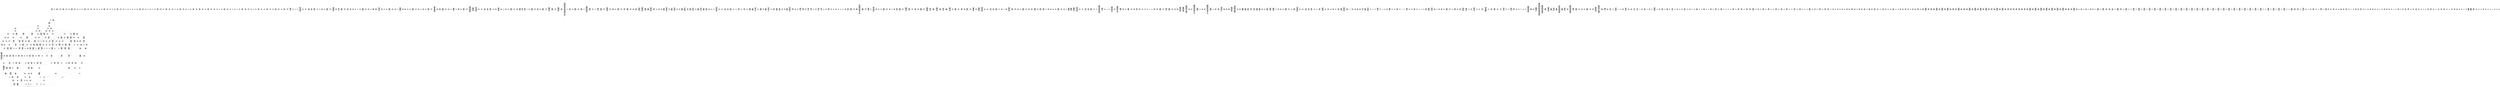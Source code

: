 /* Generated by GvGen v.1.0 (https://www.github.com/stricaud/gvgen) */

digraph G {
compound=true;
   node1 [label="[anywhere]"];
   node2 [label="# 0x0
PUSHX Data
PUSHX Data
MSTORE
CALLVALUE
ISZERO
PUSHX Data
JUMPI
"];
   node3 [label="# 0xc
PUSHX Data
REVERT
"];
   node4 [label="# 0x10
JUMPDEST
PUSHX LogicData
CALLDATASIZE
LT
PUSHX Data
JUMPI
"];
   node5 [label="# 0x1a
PUSHX Data
CALLDATALOAD
PUSHX BitData
SHR
PUSHX LogicData
GT
PUSHX Data
JUMPI
"];
   node6 [label="# 0x2b
PUSHX LogicData
GT
PUSHX Data
JUMPI
"];
   node7 [label="# 0x36
PUSHX LogicData
GT
PUSHX Data
JUMPI
"];
   node8 [label="# 0x41
PUSHX LogicData
EQ
PUSHX Data
JUMPI
"];
   node9 [label="# 0x4c
PUSHX LogicData
EQ
PUSHX Data
JUMPI
"];
   node10 [label="# 0x57
PUSHX LogicData
EQ
PUSHX Data
JUMPI
"];
   node11 [label="# 0x62
PUSHX LogicData
EQ
PUSHX Data
JUMPI
"];
   node12 [label="# 0x6d
PUSHX LogicData
EQ
PUSHX Data
JUMPI
"];
   node13 [label="# 0x78
PUSHX Data
JUMP
"];
   node14 [label="# 0x7c
JUMPDEST
PUSHX LogicData
EQ
PUSHX Data
JUMPI
"];
   node15 [label="# 0x88
PUSHX LogicData
EQ
PUSHX Data
JUMPI
"];
   node16 [label="# 0x93
PUSHX LogicData
EQ
PUSHX Data
JUMPI
"];
   node17 [label="# 0x9e
PUSHX LogicData
EQ
PUSHX Data
JUMPI
"];
   node18 [label="# 0xa9
PUSHX LogicData
EQ
PUSHX Data
JUMPI
"];
   node19 [label="# 0xb4
PUSHX Data
JUMP
"];
   node20 [label="# 0xb8
JUMPDEST
PUSHX LogicData
GT
PUSHX Data
JUMPI
"];
   node21 [label="# 0xc4
PUSHX LogicData
EQ
PUSHX Data
JUMPI
"];
   node22 [label="# 0xcf
PUSHX LogicData
EQ
PUSHX Data
JUMPI
"];
   node23 [label="# 0xda
PUSHX LogicData
EQ
PUSHX Data
JUMPI
"];
   node24 [label="# 0xe5
PUSHX LogicData
EQ
PUSHX Data
JUMPI
"];
   node25 [label="# 0xf0
PUSHX LogicData
EQ
PUSHX Data
JUMPI
"];
   node26 [label="# 0xfb
PUSHX Data
JUMP
"];
   node27 [label="# 0xff
JUMPDEST
PUSHX LogicData
EQ
PUSHX Data
JUMPI
"];
   node28 [label="# 0x10b
PUSHX LogicData
EQ
PUSHX Data
JUMPI
"];
   node29 [label="# 0x116
PUSHX LogicData
EQ
PUSHX Data
JUMPI
"];
   node30 [label="# 0x121
PUSHX LogicData
EQ
PUSHX Data
JUMPI
"];
   node31 [label="# 0x12c
PUSHX Data
JUMP
"];
   node32 [label="# 0x130
JUMPDEST
PUSHX LogicData
GT
PUSHX Data
JUMPI
"];
   node33 [label="# 0x13c
PUSHX LogicData
GT
PUSHX Data
JUMPI
"];
   node34 [label="# 0x147
PUSHX LogicData
EQ
PUSHX Data
JUMPI
"];
   node35 [label="# 0x152
PUSHX LogicData
EQ
PUSHX Data
JUMPI
"];
   node36 [label="# 0x15d
PUSHX LogicData
EQ
PUSHX Data
JUMPI
"];
   node37 [label="# 0x168
PUSHX LogicData
EQ
PUSHX Data
JUMPI
"];
   node38 [label="# 0x173
PUSHX LogicData
EQ
PUSHX Data
JUMPI
"];
   node39 [label="# 0x17e
PUSHX Data
JUMP
"];
   node40 [label="# 0x182
JUMPDEST
PUSHX LogicData
EQ
PUSHX Data
JUMPI
"];
   node41 [label="# 0x18e
PUSHX LogicData
EQ
PUSHX Data
JUMPI
"];
   node42 [label="# 0x199
PUSHX LogicData
EQ
PUSHX Data
JUMPI
"];
   node43 [label="# 0x1a4
PUSHX LogicData
EQ
PUSHX Data
JUMPI
"];
   node44 [label="# 0x1af
PUSHX LogicData
EQ
PUSHX Data
JUMPI
"];
   node45 [label="# 0x1ba
PUSHX Data
JUMP
"];
   node46 [label="# 0x1be
JUMPDEST
PUSHX LogicData
GT
PUSHX Data
JUMPI
"];
   node47 [label="# 0x1ca
PUSHX LogicData
EQ
PUSHX Data
JUMPI
"];
   node48 [label="# 0x1d5
PUSHX LogicData
EQ
PUSHX Data
JUMPI
"];
   node49 [label="# 0x1e0
PUSHX LogicData
EQ
PUSHX Data
JUMPI
"];
   node50 [label="# 0x1eb
PUSHX LogicData
EQ
PUSHX Data
JUMPI
"];
   node51 [label="# 0x1f6
PUSHX LogicData
EQ
PUSHX Data
JUMPI
"];
   node52 [label="# 0x201
PUSHX Data
JUMP
"];
   node53 [label="# 0x205
JUMPDEST
PUSHX LogicData
EQ
PUSHX Data
JUMPI
"];
   node54 [label="# 0x211
PUSHX LogicData
EQ
PUSHX Data
JUMPI
"];
   node55 [label="# 0x21c
PUSHX LogicData
EQ
PUSHX Data
JUMPI
"];
   node56 [label="# 0x227
PUSHX LogicData
EQ
PUSHX Data
JUMPI
"];
   node57 [label="# 0x232
JUMPDEST
PUSHX Data
REVERT
"];
   node58 [label="# 0x237
JUMPDEST
PUSHX Data
PUSHX ArithData
CALLDATASIZE
SUB
ADD
PUSHX Data
PUSHX Data
JUMP
"];
   node59 [label="# 0x24c
JUMPDEST
PUSHX Data
JUMP
"];
   node60 [label="# 0x251
JUMPDEST
PUSHX MemData
MLOAD
PUSHX Data
PUSHX Data
JUMP
"];
   node61 [label="# 0x25e
JUMPDEST
PUSHX MemData
MLOAD
SUB
RETURN
"];
   node62 [label="# 0x267
JUMPDEST
PUSHX Data
PUSHX Data
JUMP
"];
   node63 [label="# 0x26f
JUMPDEST
PUSHX MemData
MLOAD
PUSHX Data
PUSHX Data
JUMP
"];
   node64 [label="# 0x27c
JUMPDEST
PUSHX MemData
MLOAD
SUB
RETURN
"];
   node65 [label="# 0x285
JUMPDEST
PUSHX Data
PUSHX ArithData
CALLDATASIZE
SUB
ADD
PUSHX Data
PUSHX Data
JUMP
"];
   node66 [label="# 0x29a
JUMPDEST
PUSHX Data
JUMP
"];
   node67 [label="# 0x29f
JUMPDEST
PUSHX MemData
MLOAD
PUSHX Data
PUSHX Data
JUMP
"];
   node68 [label="# 0x2ac
JUMPDEST
PUSHX MemData
MLOAD
SUB
RETURN
"];
   node69 [label="# 0x2b5
JUMPDEST
PUSHX Data
PUSHX ArithData
CALLDATASIZE
SUB
ADD
PUSHX Data
PUSHX Data
JUMP
"];
   node70 [label="# 0x2ca
JUMPDEST
PUSHX Data
JUMP
"];
   node71 [label="# 0x2cf
JUMPDEST
STOP
"];
   node72 [label="# 0x2d1
JUMPDEST
PUSHX Data
PUSHX ArithData
CALLDATASIZE
SUB
ADD
PUSHX Data
PUSHX Data
JUMP
"];
   node73 [label="# 0x2e6
JUMPDEST
PUSHX Data
JUMP
"];
   node74 [label="# 0x2eb
JUMPDEST
PUSHX MemData
MLOAD
PUSHX Data
PUSHX Data
JUMP
"];
   node75 [label="# 0x2f8
JUMPDEST
PUSHX MemData
MLOAD
SUB
RETURN
"];
   node76 [label="# 0x301
JUMPDEST
PUSHX Data
PUSHX Data
JUMP
"];
   node77 [label="# 0x309
JUMPDEST
PUSHX MemData
MLOAD
PUSHX Data
PUSHX Data
JUMP
"];
   node78 [label="# 0x316
JUMPDEST
PUSHX MemData
MLOAD
SUB
RETURN
"];
   node79 [label="# 0x31f
JUMPDEST
PUSHX Data
PUSHX Data
JUMP
"];
   node80 [label="# 0x327
JUMPDEST
PUSHX MemData
MLOAD
PUSHX Data
PUSHX Data
JUMP
"];
   node81 [label="# 0x334
JUMPDEST
PUSHX MemData
MLOAD
SUB
RETURN
"];
   node82 [label="# 0x33d
JUMPDEST
PUSHX Data
PUSHX ArithData
CALLDATASIZE
SUB
ADD
PUSHX Data
PUSHX Data
JUMP
"];
   node83 [label="# 0x352
JUMPDEST
PUSHX Data
JUMP
"];
   node84 [label="# 0x357
JUMPDEST
STOP
"];
   node85 [label="# 0x359
JUMPDEST
PUSHX Data
PUSHX ArithData
CALLDATASIZE
SUB
ADD
PUSHX Data
PUSHX Data
JUMP
"];
   node86 [label="# 0x36e
JUMPDEST
PUSHX Data
JUMP
"];
   node87 [label="# 0x373
JUMPDEST
PUSHX MemData
MLOAD
PUSHX Data
PUSHX Data
JUMP
"];
   node88 [label="# 0x380
JUMPDEST
PUSHX MemData
MLOAD
SUB
RETURN
"];
   node89 [label="# 0x389
JUMPDEST
PUSHX Data
PUSHX ArithData
CALLDATASIZE
SUB
ADD
PUSHX Data
PUSHX Data
JUMP
"];
   node90 [label="# 0x39e
JUMPDEST
PUSHX Data
JUMP
"];
   node91 [label="# 0x3a3
JUMPDEST
STOP
"];
   node92 [label="# 0x3a5
JUMPDEST
PUSHX Data
PUSHX ArithData
CALLDATASIZE
SUB
ADD
PUSHX Data
PUSHX Data
JUMP
"];
   node93 [label="# 0x3ba
JUMPDEST
PUSHX Data
JUMP
"];
   node94 [label="# 0x3bf
JUMPDEST
PUSHX MemData
MLOAD
PUSHX Data
PUSHX Data
JUMP
"];
   node95 [label="# 0x3cc
JUMPDEST
PUSHX MemData
MLOAD
SUB
RETURN
"];
   node96 [label="# 0x3d5
JUMPDEST
PUSHX Data
PUSHX ArithData
CALLDATASIZE
SUB
ADD
PUSHX Data
PUSHX Data
JUMP
"];
   node97 [label="# 0x3ea
JUMPDEST
PUSHX Data
JUMP
"];
   node98 [label="# 0x3ef
JUMPDEST
STOP
"];
   node99 [label="# 0x3f1
JUMPDEST
PUSHX Data
PUSHX ArithData
CALLDATASIZE
SUB
ADD
PUSHX Data
PUSHX Data
JUMP
"];
   node100 [label="# 0x406
JUMPDEST
PUSHX Data
JUMP
"];
   node101 [label="# 0x40b
JUMPDEST
STOP
"];
   node102 [label="# 0x40d
JUMPDEST
PUSHX Data
PUSHX ArithData
CALLDATASIZE
SUB
ADD
PUSHX Data
PUSHX Data
JUMP
"];
   node103 [label="# 0x422
JUMPDEST
PUSHX Data
JUMP
"];
   node104 [label="# 0x427
JUMPDEST
STOP
"];
   node105 [label="# 0x429
JUMPDEST
PUSHX Data
PUSHX ArithData
CALLDATASIZE
SUB
ADD
PUSHX Data
PUSHX Data
JUMP
"];
   node106 [label="# 0x43e
JUMPDEST
PUSHX Data
JUMP
"];
   node107 [label="# 0x443
JUMPDEST
PUSHX MemData
MLOAD
PUSHX Data
PUSHX Data
JUMP
"];
   node108 [label="# 0x450
JUMPDEST
PUSHX MemData
MLOAD
SUB
RETURN
"];
   node109 [label="# 0x459
JUMPDEST
PUSHX Data
PUSHX ArithData
CALLDATASIZE
SUB
ADD
PUSHX Data
PUSHX Data
JUMP
"];
   node110 [label="# 0x46e
JUMPDEST
PUSHX Data
JUMP
"];
   node111 [label="# 0x473
JUMPDEST
STOP
"];
   node112 [label="# 0x475
JUMPDEST
PUSHX Data
PUSHX ArithData
CALLDATASIZE
SUB
ADD
PUSHX Data
PUSHX Data
JUMP
"];
   node113 [label="# 0x48a
JUMPDEST
PUSHX Data
JUMP
"];
   node114 [label="# 0x48f
JUMPDEST
STOP
"];
   node115 [label="# 0x491
JUMPDEST
PUSHX Data
PUSHX ArithData
CALLDATASIZE
SUB
ADD
PUSHX Data
PUSHX Data
JUMP
"];
   node116 [label="# 0x4a6
JUMPDEST
PUSHX Data
JUMP
"];
   node117 [label="# 0x4ab
JUMPDEST
PUSHX MemData
MLOAD
PUSHX Data
PUSHX Data
JUMP
"];
   node118 [label="# 0x4b8
JUMPDEST
PUSHX MemData
MLOAD
SUB
RETURN
"];
   node119 [label="# 0x4c1
JUMPDEST
PUSHX Data
PUSHX ArithData
CALLDATASIZE
SUB
ADD
PUSHX Data
PUSHX Data
JUMP
"];
   node120 [label="# 0x4d6
JUMPDEST
PUSHX Data
JUMP
"];
   node121 [label="# 0x4db
JUMPDEST
PUSHX MemData
MLOAD
PUSHX Data
PUSHX Data
JUMP
"];
   node122 [label="# 0x4e8
JUMPDEST
PUSHX MemData
MLOAD
SUB
RETURN
"];
   node123 [label="# 0x4f1
JUMPDEST
PUSHX Data
PUSHX Data
JUMP
"];
   node124 [label="# 0x4f9
JUMPDEST
PUSHX MemData
MLOAD
PUSHX Data
PUSHX Data
JUMP
"];
   node125 [label="# 0x506
JUMPDEST
PUSHX MemData
MLOAD
SUB
RETURN
"];
   node126 [label="# 0x50f
JUMPDEST
PUSHX Data
PUSHX Data
JUMP
"];
   node127 [label="# 0x517
JUMPDEST
STOP
"];
   node128 [label="# 0x519
JUMPDEST
PUSHX Data
PUSHX ArithData
CALLDATASIZE
SUB
ADD
PUSHX Data
PUSHX Data
JUMP
"];
   node129 [label="# 0x52e
JUMPDEST
PUSHX Data
JUMP
"];
   node130 [label="# 0x533
JUMPDEST
PUSHX MemData
MLOAD
PUSHX Data
PUSHX Data
JUMP
"];
   node131 [label="# 0x540
JUMPDEST
PUSHX MemData
MLOAD
SUB
RETURN
"];
   node132 [label="# 0x549
JUMPDEST
PUSHX Data
PUSHX ArithData
CALLDATASIZE
SUB
ADD
PUSHX Data
PUSHX Data
JUMP
"];
   node133 [label="# 0x55e
JUMPDEST
PUSHX Data
JUMP
"];
   node134 [label="# 0x563
JUMPDEST
STOP
"];
   node135 [label="# 0x565
JUMPDEST
PUSHX Data
PUSHX ArithData
CALLDATASIZE
SUB
ADD
PUSHX Data
PUSHX Data
JUMP
"];
   node136 [label="# 0x57a
JUMPDEST
PUSHX Data
JUMP
"];
   node137 [label="# 0x57f
JUMPDEST
PUSHX MemData
MLOAD
PUSHX Data
PUSHX Data
JUMP
"];
   node138 [label="# 0x58c
JUMPDEST
PUSHX MemData
MLOAD
SUB
RETURN
"];
   node139 [label="# 0x595
JUMPDEST
PUSHX Data
PUSHX Data
JUMP
"];
   node140 [label="# 0x59d
JUMPDEST
PUSHX MemData
MLOAD
PUSHX Data
PUSHX Data
JUMP
"];
   node141 [label="# 0x5aa
JUMPDEST
PUSHX MemData
MLOAD
SUB
RETURN
"];
   node142 [label="# 0x5b3
JUMPDEST
PUSHX Data
PUSHX ArithData
CALLDATASIZE
SUB
ADD
PUSHX Data
PUSHX Data
JUMP
"];
   node143 [label="# 0x5c8
JUMPDEST
PUSHX Data
JUMP
"];
   node144 [label="# 0x5cd
JUMPDEST
PUSHX MemData
MLOAD
PUSHX Data
PUSHX Data
JUMP
"];
   node145 [label="# 0x5da
JUMPDEST
PUSHX MemData
MLOAD
SUB
RETURN
"];
   node146 [label="# 0x5e3
JUMPDEST
PUSHX Data
PUSHX Data
JUMP
"];
   node147 [label="# 0x5eb
JUMPDEST
PUSHX MemData
MLOAD
PUSHX Data
PUSHX Data
JUMP
"];
   node148 [label="# 0x5f8
JUMPDEST
PUSHX MemData
MLOAD
SUB
RETURN
"];
   node149 [label="# 0x601
JUMPDEST
PUSHX Data
PUSHX ArithData
CALLDATASIZE
SUB
ADD
PUSHX Data
PUSHX Data
JUMP
"];
   node150 [label="# 0x616
JUMPDEST
PUSHX Data
JUMP
"];
   node151 [label="# 0x61b
JUMPDEST
STOP
"];
   node152 [label="# 0x61d
JUMPDEST
PUSHX Data
PUSHX ArithData
CALLDATASIZE
SUB
ADD
PUSHX Data
PUSHX Data
JUMP
"];
   node153 [label="# 0x632
JUMPDEST
PUSHX Data
JUMP
"];
   node154 [label="# 0x637
JUMPDEST
PUSHX MemData
MLOAD
PUSHX Data
PUSHX Data
JUMP
"];
   node155 [label="# 0x645
JUMPDEST
PUSHX MemData
MLOAD
SUB
RETURN
"];
   node156 [label="# 0x64e
JUMPDEST
PUSHX Data
PUSHX ArithData
CALLDATASIZE
SUB
ADD
PUSHX Data
PUSHX Data
JUMP
"];
   node157 [label="# 0x663
JUMPDEST
PUSHX Data
JUMP
"];
   node158 [label="# 0x668
JUMPDEST
STOP
"];
   node159 [label="# 0x66a
JUMPDEST
PUSHX Data
PUSHX ArithData
CALLDATASIZE
SUB
ADD
PUSHX Data
PUSHX Data
JUMP
"];
   node160 [label="# 0x67f
JUMPDEST
PUSHX Data
JUMP
"];
   node161 [label="# 0x684
JUMPDEST
STOP
"];
   node162 [label="# 0x686
JUMPDEST
PUSHX Data
PUSHX ArithData
CALLDATASIZE
SUB
ADD
PUSHX Data
PUSHX Data
JUMP
"];
   node163 [label="# 0x69b
JUMPDEST
PUSHX Data
JUMP
"];
   node164 [label="# 0x6a0
JUMPDEST
PUSHX MemData
MLOAD
PUSHX Data
PUSHX Data
JUMP
"];
   node165 [label="# 0x6ad
JUMPDEST
PUSHX MemData
MLOAD
SUB
RETURN
"];
   node166 [label="# 0x6b6
JUMPDEST
PUSHX Data
PUSHX Data
JUMP
"];
   node167 [label="# 0x6be
JUMPDEST
PUSHX MemData
MLOAD
PUSHX Data
PUSHX Data
JUMP
"];
   node168 [label="# 0x6cb
JUMPDEST
PUSHX MemData
MLOAD
SUB
RETURN
"];
   node169 [label="# 0x6d4
JUMPDEST
PUSHX Data
PUSHX ArithData
CALLDATASIZE
SUB
ADD
PUSHX Data
PUSHX Data
JUMP
"];
   node170 [label="# 0x6e9
JUMPDEST
PUSHX Data
JUMP
"];
   node171 [label="# 0x6ee
JUMPDEST
STOP
"];
   node172 [label="# 0x6f0
JUMPDEST
PUSHX Data
PUSHX ArithData
CALLDATASIZE
SUB
ADD
PUSHX Data
PUSHX Data
JUMP
"];
   node173 [label="# 0x705
JUMPDEST
PUSHX Data
JUMP
"];
   node174 [label="# 0x70a
JUMPDEST
PUSHX MemData
MLOAD
PUSHX Data
PUSHX Data
JUMP
"];
   node175 [label="# 0x717
JUMPDEST
PUSHX MemData
MLOAD
SUB
RETURN
"];
   node176 [label="# 0x720
JUMPDEST
PUSHX Data
PUSHX ArithData
CALLDATASIZE
SUB
ADD
PUSHX Data
PUSHX Data
JUMP
"];
   node177 [label="# 0x735
JUMPDEST
PUSHX Data
JUMP
"];
   node178 [label="# 0x73a
JUMPDEST
PUSHX MemData
MLOAD
PUSHX Data
PUSHX Data
JUMP
"];
   node179 [label="# 0x747
JUMPDEST
PUSHX MemData
MLOAD
SUB
RETURN
"];
   node180 [label="# 0x750
JUMPDEST
PUSHX Data
PUSHX ArithData
CALLDATASIZE
SUB
ADD
PUSHX Data
PUSHX Data
JUMP
"];
   node181 [label="# 0x765
JUMPDEST
PUSHX Data
JUMP
"];
   node182 [label="# 0x76a
JUMPDEST
PUSHX MemData
MLOAD
PUSHX Data
PUSHX Data
JUMP
"];
   node183 [label="# 0x777
JUMPDEST
PUSHX MemData
MLOAD
SUB
RETURN
"];
   node184 [label="# 0x780
JUMPDEST
PUSHX Data
PUSHX ArithData
CALLDATASIZE
SUB
ADD
PUSHX Data
PUSHX Data
JUMP
"];
   node185 [label="# 0x795
JUMPDEST
PUSHX Data
JUMP
"];
   node186 [label="# 0x79a
JUMPDEST
PUSHX MemData
MLOAD
PUSHX Data
PUSHX Data
JUMP
"];
   node187 [label="# 0x7a7
JUMPDEST
PUSHX MemData
MLOAD
SUB
RETURN
"];
   node188 [label="# 0x7b0
JUMPDEST
PUSHX Data
PUSHX BitData
PUSHX BitData
NOT
AND
PUSHX BitData
NOT
AND
EQ
PUSHX Data
JUMPI
"];
   node189 [label="# 0x819
PUSHX Data
PUSHX Data
JUMP
"];
   node190 [label="# 0x822
JUMPDEST
"];
   node191 [label="# 0x823
JUMPDEST
JUMP
"];
   node192 [label="# 0x82a
JUMPDEST
PUSHX Data
PUSHX StorData
SLOAD
PUSHX Data
PUSHX Data
JUMP
"];
   node193 [label="# 0x839
JUMPDEST
PUSHX ArithData
ADD
PUSHX ArithData
DIV
MUL
PUSHX ArithData
ADD
PUSHX MemData
MLOAD
ADD
PUSHX Data
MSTORE
MSTORE
PUSHX ArithData
ADD
SLOAD
PUSHX Data
PUSHX Data
JUMP
"];
   node194 [label="# 0x865
JUMPDEST
ISZERO
PUSHX Data
JUMPI
"];
   node195 [label="# 0x86c
PUSHX LogicData
LT
PUSHX Data
JUMPI
"];
   node196 [label="# 0x874
PUSHX ArithData
SLOAD
DIV
MUL
MSTORE
PUSHX ArithData
ADD
PUSHX Data
JUMP
"];
   node197 [label="# 0x887
JUMPDEST
ADD
PUSHX Data
MSTORE
PUSHX Data
PUSHX Data
SHA3
"];
   node198 [label="# 0x895
JUMPDEST
SLOAD
MSTORE
PUSHX ArithData
ADD
PUSHX ArithData
ADD
GT
PUSHX Data
JUMPI
"];
   node199 [label="# 0x8a9
SUB
PUSHX BitData
AND
ADD
"];
   node200 [label="# 0x8b2
JUMPDEST
JUMP
"];
   node201 [label="# 0x8bc
JUMPDEST
PUSHX Data
PUSHX Data
PUSHX Data
JUMP
"];
   node202 [label="# 0x8c7
JUMPDEST
PUSHX Data
JUMPI
"];
   node203 [label="# 0x8cc
PUSHX MemData
MLOAD
PUSHX Data
MSTORE
PUSHX ArithData
ADD
PUSHX Data
PUSHX Data
JUMP
"];
   node204 [label="# 0x8fd
JUMPDEST
PUSHX MemData
MLOAD
SUB
REVERT
"];
   node205 [label="# 0x906
JUMPDEST
PUSHX Data
PUSHX ArithData
MSTORE
PUSHX ArithData
ADD
MSTORE
PUSHX ArithData
ADD
PUSHX Data
SHA3
PUSHX ArithData
SLOAD
PUSHX ArithData
EXP
DIV
PUSHX BitData
AND
JUMP
"];
   node206 [label="# 0x941
JUMPDEST
PUSHX Data
PUSHX Data
PUSHX Data
JUMP
"];
   node207 [label="# 0x94c
JUMPDEST
PUSHX BitData
AND
PUSHX BitData
AND
EQ
ISZERO
PUSHX Data
JUMPI
"];
   node208 [label="# 0x983
PUSHX MemData
MLOAD
PUSHX Data
MSTORE
PUSHX ArithData
ADD
PUSHX Data
PUSHX Data
JUMP
"];
   node209 [label="# 0x9b4
JUMPDEST
PUSHX MemData
MLOAD
SUB
REVERT
"];
   node210 [label="# 0x9bd
JUMPDEST
PUSHX BitData
AND
PUSHX Data
PUSHX Data
JUMP
"];
   node211 [label="# 0x9dc
JUMPDEST
PUSHX BitData
AND
EQ
PUSHX Data
JUMPI
"];
   node212 [label="# 0x9f9
PUSHX Data
PUSHX Data
PUSHX Data
JUMP
"];
   node213 [label="# 0xa05
JUMPDEST
PUSHX Data
JUMP
"];
   node214 [label="# 0xa0a
JUMPDEST
"];
   node215 [label="# 0xa0b
JUMPDEST
PUSHX Data
JUMPI
"];
   node216 [label="# 0xa10
PUSHX MemData
MLOAD
PUSHX Data
MSTORE
PUSHX ArithData
ADD
PUSHX Data
PUSHX Data
JUMP
"];
   node217 [label="# 0xa41
JUMPDEST
PUSHX MemData
MLOAD
SUB
REVERT
"];
   node218 [label="# 0xa4a
JUMPDEST
PUSHX Data
PUSHX Data
JUMP
"];
   node219 [label="# 0xa54
JUMPDEST
JUMP
"];
   node220 [label="# 0xa59
JUMPDEST
PUSHX Data
PUSHX Data
PUSHX Data
PUSHX Data
JUMP
"];
   node221 [label="# 0xa66
JUMPDEST
PUSHX MemData
MLOAD
PUSHX Data
PUSHX Data
JUMP
"];
   node222 [label="# 0xa73
JUMPDEST
MSTORE
PUSHX ArithData
ADD
PUSHX MemData
MLOAD
SUB
SHA3
PUSHX ArithData
SLOAD
PUSHX ArithData
EXP
DIV
PUSHX BitData
AND
JUMP
"];
   node223 [label="# 0xa96
JUMPDEST
PUSHX Data
PUSHX StorData
SLOAD
JUMP
"];
   node224 [label="# 0xaa3
JUMPDEST
PUSHX StorData
SLOAD
JUMP
"];
   node225 [label="# 0xaa9
JUMPDEST
PUSHX Data
PUSHX Data
PUSHX Data
JUMP
"];
   node226 [label="# 0xab4
JUMPDEST
PUSHX Data
JUMP
"];
   node227 [label="# 0xaba
JUMPDEST
PUSHX Data
JUMPI
"];
   node228 [label="# 0xabf
PUSHX MemData
MLOAD
PUSHX Data
MSTORE
PUSHX ArithData
ADD
PUSHX Data
PUSHX Data
JUMP
"];
   node229 [label="# 0xaf0
JUMPDEST
PUSHX MemData
MLOAD
SUB
REVERT
"];
   node230 [label="# 0xaf9
JUMPDEST
PUSHX Data
PUSHX Data
JUMP
"];
   node231 [label="# 0xb04
JUMPDEST
JUMP
"];
   node232 [label="# 0xb09
JUMPDEST
PUSHX Data
PUSHX Data
PUSHX ArithData
MSTORE
PUSHX ArithData
ADD
MSTORE
PUSHX ArithData
ADD
PUSHX Data
SHA3
PUSHX ArithData
ADD
SLOAD
JUMP
"];
   node233 [label="# 0xb29
JUMPDEST
PUSHX Data
PUSHX Data
PUSHX Data
JUMP
"];
   node234 [label="# 0xb35
JUMPDEST
PUSHX Data
PUSHX Data
JUMP
"];
   node235 [label="# 0xb3d
JUMPDEST
PUSHX Data
JUMP
"];
   node236 [label="# 0xb42
JUMPDEST
PUSHX Data
JUMPI
"];
   node237 [label="# 0xb47
PUSHX MemData
MLOAD
PUSHX Data
MSTORE
PUSHX ArithData
ADD
PUSHX Data
PUSHX Data
JUMP
"];
   node238 [label="# 0xb78
JUMPDEST
PUSHX MemData
MLOAD
SUB
REVERT
"];
   node239 [label="# 0xb81
JUMPDEST
PUSHX Data
PUSHX Data
JUMP
"];
   node240 [label="# 0xb8b
JUMPDEST
JUMP
"];
   node241 [label="# 0xb8f
JUMPDEST
PUSHX Data
PUSHX Data
PUSHX Data
JUMP
"];
   node242 [label="# 0xb9a
JUMPDEST
LT
PUSHX Data
JUMPI
"];
   node243 [label="# 0xba1
PUSHX MemData
MLOAD
PUSHX Data
MSTORE
PUSHX ArithData
ADD
PUSHX Data
PUSHX Data
JUMP
"];
   node244 [label="# 0xbd2
JUMPDEST
PUSHX MemData
MLOAD
SUB
REVERT
"];
   node245 [label="# 0xbdb
JUMPDEST
PUSHX Data
PUSHX ArithData
PUSHX BitData
AND
PUSHX BitData
AND
MSTORE
PUSHX ArithData
ADD
MSTORE
PUSHX ArithData
ADD
PUSHX Data
SHA3
PUSHX ArithData
MSTORE
PUSHX ArithData
ADD
MSTORE
PUSHX ArithData
ADD
PUSHX Data
SHA3
SLOAD
JUMP
"];
   node246 [label="# 0xc34
JUMPDEST
PUSHX Data
PUSHX Data
JUMP
"];
   node247 [label="# 0xc3c
JUMPDEST
PUSHX BitData
AND
PUSHX BitData
AND
EQ
PUSHX Data
JUMPI
"];
   node248 [label="# 0xc6f
PUSHX MemData
MLOAD
PUSHX Data
MSTORE
PUSHX ArithData
ADD
PUSHX Data
PUSHX Data
JUMP
"];
   node249 [label="# 0xca0
JUMPDEST
PUSHX MemData
MLOAD
SUB
REVERT
"];
   node250 [label="# 0xca9
JUMPDEST
PUSHX Data
PUSHX Data
JUMP
"];
   node251 [label="# 0xcb3
JUMPDEST
JUMP
"];
   node252 [label="# 0xcb7
JUMPDEST
PUSHX Data
PUSHX MemData
MLOAD
PUSHX ArithData
ADD
PUSHX Data
MSTORE
PUSHX Data
MSTORE
PUSHX Data
JUMP
"];
   node253 [label="# 0xcd2
JUMPDEST
JUMP
"];
   node254 [label="# 0xcd7
JUMPDEST
PUSHX Data
PUSHX Data
CALLER
PUSHX Data
JUMP
"];
   node255 [label="# 0xd01
JUMPDEST
PUSHX Data
JUMPI
"];
   node256 [label="# 0xd06
PUSHX MemData
MLOAD
PUSHX Data
MSTORE
PUSHX ArithData
ADD
PUSHX Data
PUSHX Data
JUMP
"];
   node257 [label="# 0xd37
JUMPDEST
PUSHX MemData
MLOAD
SUB
REVERT
"];
   node258 [label="# 0xd40
JUMPDEST
PUSHX Data
PUSHX ArithData
MSTORE
PUSHX ArithData
ADD
MSTORE
PUSHX ArithData
ADD
PUSHX Data
SHA3
PUSHX Data
SSTORE
PUSHX Data
PUSHX ArithData
MSTORE
PUSHX ArithData
ADD
MSTORE
PUSHX ArithData
ADD
PUSHX Data
SHA3
PUSHX Data
PUSHX Data
PUSHX Data
JUMP
"];
   node259 [label="# 0xd76
JUMPDEST
PUSHX Data
PUSHX Data
PUSHX ArithData
MSTORE
PUSHX ArithData
ADD
MSTORE
PUSHX ArithData
ADD
PUSHX Data
SHA3
SLOAD
PUSHX Data
PUSHX Data
JUMP
"];
   node260 [label="# 0xd97
JUMPDEST
PUSHX ArithData
ADD
PUSHX ArithData
DIV
MUL
PUSHX ArithData
ADD
PUSHX MemData
MLOAD
ADD
PUSHX Data
MSTORE
MSTORE
PUSHX ArithData
ADD
SLOAD
PUSHX Data
PUSHX Data
JUMP
"];
   node261 [label="# 0xdc3
JUMPDEST
ISZERO
PUSHX Data
JUMPI
"];
   node262 [label="# 0xdca
PUSHX LogicData
LT
PUSHX Data
JUMPI
"];
   node263 [label="# 0xdd2
PUSHX ArithData
SLOAD
DIV
MUL
MSTORE
PUSHX ArithData
ADD
PUSHX Data
JUMP
"];
   node264 [label="# 0xde5
JUMPDEST
ADD
PUSHX Data
MSTORE
PUSHX Data
PUSHX Data
SHA3
"];
   node265 [label="# 0xdf3
JUMPDEST
SLOAD
MSTORE
PUSHX ArithData
ADD
PUSHX ArithData
ADD
GT
PUSHX Data
JUMPI
"];
   node266 [label="# 0xe07
SUB
PUSHX BitData
AND
ADD
"];
   node267 [label="# 0xe10
JUMPDEST
PUSHX Data
PUSHX Data
JUMP
"];
   node268 [label="# 0xe1c
JUMPDEST
PUSHX Data
PUSHX ArithData
MSTORE
PUSHX ArithData
ADD
MSTORE
PUSHX ArithData
ADD
PUSHX Data
SHA3
PUSHX Data
PUSHX Data
PUSHX Data
JUMP
"];
   node269 [label="# 0xe3b
JUMPDEST
PUSHX Data
PUSHX Data
JUMP
"];
   node270 [label="# 0xe44
JUMPDEST
JUMP
"];
   node271 [label="# 0xe47
JUMPDEST
PUSHX Data
PUSHX Data
PUSHX Data
JUMP
"];
   node272 [label="# 0xe51
JUMPDEST
LT
PUSHX Data
JUMPI
"];
   node273 [label="# 0xe58
PUSHX MemData
MLOAD
PUSHX Data
MSTORE
PUSHX ArithData
ADD
PUSHX Data
PUSHX Data
JUMP
"];
   node274 [label="# 0xe89
JUMPDEST
PUSHX MemData
MLOAD
SUB
REVERT
"];
   node275 [label="# 0xe92
JUMPDEST
PUSHX StorData
SLOAD
LT
PUSHX Data
JUMPI
"];
   node276 [label="# 0xe9e
PUSHX Data
PUSHX Data
MSTORE
PUSHX Data
PUSHX Data
MSTORE
PUSHX Data
PUSHX Data
REVERT
"];
   node277 [label="# 0xecc
JUMPDEST
PUSHX Data
MSTORE
PUSHX Data
PUSHX Data
SHA3
ADD
SLOAD
JUMP
"];
   node278 [label="# 0xede
JUMPDEST
ADDRESS
PUSHX BitData
AND
PUSHX BitData
AND
EQ
ISZERO
PUSHX Data
JUMPI
"];
   node279 [label="# 0xf14
EQ
ISZERO
"];
   node280 [label="# 0xf19
JUMPDEST
PUSHX Data
JUMPI
"];
   node281 [label="# 0xf1e
PUSHX MemData
MLOAD
PUSHX Data
MSTORE
PUSHX ArithData
ADD
PUSHX Data
PUSHX Data
JUMP
"];
   node282 [label="# 0xf4f
JUMPDEST
PUSHX MemData
MLOAD
SUB
REVERT
"];
   node283 [label="# 0xf58
JUMPDEST
PUSHX Data
PUSHX Data
CALLER
PUSHX Data
JUMP
"];
   node284 [label="# 0xf82
JUMPDEST
PUSHX Data
JUMPI
"];
   node285 [label="# 0xf87
PUSHX MemData
MLOAD
PUSHX Data
MSTORE
PUSHX ArithData
ADD
PUSHX Data
PUSHX Data
JUMP
"];
   node286 [label="# 0xfb8
JUMPDEST
PUSHX MemData
MLOAD
SUB
REVERT
"];
   node287 [label="# 0xfc1
JUMPDEST
PUSHX LogicData
PUSHX Data
PUSHX ArithData
MSTORE
PUSHX ArithData
ADD
MSTORE
PUSHX ArithData
ADD
PUSHX Data
SHA3
SLOAD
GT
ISZERO
PUSHX Data
JUMPI
"];
   node288 [label="# 0xfde
PUSHX MemData
MLOAD
PUSHX Data
MSTORE
PUSHX ArithData
ADD
PUSHX Data
PUSHX Data
JUMP
"];
   node289 [label="# 0x100f
JUMPDEST
PUSHX MemData
MLOAD
SUB
REVERT
"];
   node290 [label="# 0x1018
JUMPDEST
PUSHX Data
PUSHX Data
PUSHX ArithData
MSTORE
PUSHX ArithData
ADD
MSTORE
PUSHX ArithData
ADD
PUSHX Data
SHA3
PUSHX Data
SLOAD
PUSHX Data
PUSHX Data
JUMP
"];
   node291 [label="# 0x103c
JUMPDEST
SSTORE
PUSHX LogicData
GT
ISZERO
PUSHX Data
JUMPI
"];
   node292 [label="# 0x104d
PUSHX Data
PUSHX ArithData
MSTORE
PUSHX ArithData
ADD
MSTORE
PUSHX ArithData
ADD
PUSHX Data
SHA3
PUSHX MemData
MLOAD
PUSHX ArithData
ADD
PUSHX Data
MSTORE
PUSHX BitData
AND
MSTORE
PUSHX ArithData
ADD
MSTORE
PUSHX ArithData
SLOAD
ADD
SSTORE
PUSHX ArithData
SUB
PUSHX Data
MSTORE
PUSHX Data
PUSHX Data
SHA3
PUSHX ArithData
MUL
ADD
PUSHX Data
PUSHX ArithData
ADD
MLOAD
PUSHX ArithData
ADD
PUSHX ArithData
PUSHX ArithData
EXP
SLOAD
PUSHX ArithData
MUL
NOT
AND
PUSHX BitData
AND
MUL
OR
SSTORE
PUSHX ArithData
ADD
MLOAD
PUSHX ArithData
ADD
SSTORE
"];
   node293 [label="# 0x1107
JUMPDEST
JUMP
"];
   node294 [label="# 0x110c
JUMPDEST
PUSHX Data
PUSHX BitData
SHL
CALLER
PUSHX Data
JUMP
"];
   node295 [label="# 0x1119
JUMPDEST
PUSHX Data
JUMPI
"];
   node296 [label="# 0x111e
PUSHX MemData
MLOAD
PUSHX Data
MSTORE
PUSHX ArithData
ADD
PUSHX Data
PUSHX Data
JUMP
"];
   node297 [label="# 0x114f
JUMPDEST
PUSHX MemData
MLOAD
SUB
REVERT
"];
   node298 [label="# 0x1158
JUMPDEST
PUSHX Data
MLOAD
PUSHX ArithData
ADD
PUSHX Data
PUSHX Data
JUMP
"];
   node299 [label="# 0x116e
JUMPDEST
JUMP
"];
   node300 [label="# 0x1172
JUMPDEST
PUSHX Data
PUSHX Data
PUSHX ArithData
MSTORE
PUSHX ArithData
ADD
MSTORE
PUSHX ArithData
ADD
PUSHX Data
SHA3
PUSHX ArithData
SLOAD
PUSHX ArithData
EXP
DIV
PUSHX BitData
AND
PUSHX BitData
PUSHX BitData
AND
PUSHX BitData
AND
EQ
ISZERO
PUSHX Data
JUMPI
"];
   node301 [label="# 0x11e1
PUSHX MemData
MLOAD
PUSHX Data
MSTORE
PUSHX ArithData
ADD
PUSHX Data
PUSHX Data
JUMP
"];
   node302 [label="# 0x1212
JUMPDEST
PUSHX MemData
MLOAD
SUB
REVERT
"];
   node303 [label="# 0x121b
JUMPDEST
JUMP
"];
   node304 [label="# 0x1224
JUMPDEST
PUSHX BitData
PUSHX BitData
AND
PUSHX BitData
AND
EQ
ISZERO
PUSHX Data
JUMPI
"];
   node305 [label="# 0x125b
PUSHX MemData
MLOAD
PUSHX Data
MSTORE
PUSHX ArithData
ADD
PUSHX Data
PUSHX Data
JUMP
"];
   node306 [label="# 0x128c
JUMPDEST
PUSHX MemData
MLOAD
SUB
REVERT
"];
   node307 [label="# 0x1295
JUMPDEST
PUSHX Data
PUSHX ArithData
PUSHX BitData
AND
PUSHX BitData
AND
MSTORE
PUSHX ArithData
ADD
MSTORE
PUSHX ArithData
ADD
PUSHX Data
SHA3
SLOAD
JUMP
"];
   node308 [label="# 0x12dc
JUMPDEST
PUSHX Data
JUMP
"];
   node309 [label="# 0x1300
JUMPDEST
PUSHX Data
PUSHX BitData
SHL
CALLER
PUSHX Data
JUMP
"];
   node310 [label="# 0x130d
JUMPDEST
PUSHX Data
JUMPI
"];
   node311 [label="# 0x1312
PUSHX MemData
MLOAD
PUSHX Data
MSTORE
PUSHX ArithData
ADD
PUSHX Data
PUSHX Data
JUMP
"];
   node312 [label="# 0x1343
JUMPDEST
PUSHX MemData
MLOAD
SUB
REVERT
"];
   node313 [label="# 0x134c
JUMPDEST
PUSHX Data
SELFBALANCE
PUSHX BitData
PUSHX BitData
AND
PUSHX ArithData
ISZERO
MUL
PUSHX MemData
MLOAD
PUSHX Data
PUSHX MemData
MLOAD
SUB
CALL
ISZERO
ISZERO
PUSHX Data
JUMPI
"];
   node314 [label="# 0x1390
RETURNDATASIZE
PUSHX Data
RETURNDATACOPY
RETURNDATASIZE
PUSHX Data
REVERT
"];
   node315 [label="# 0x1399
JUMPDEST
JUMP
"];
   node316 [label="# 0x139e
JUMPDEST
PUSHX Data
PUSHX Data
PUSHX ArithData
MSTORE
PUSHX ArithData
ADD
MSTORE
PUSHX ArithData
ADD
PUSHX Data
SHA3
PUSHX ArithData
ADD
PUSHX ArithData
PUSHX BitData
AND
PUSHX BitData
AND
MSTORE
PUSHX ArithData
ADD
MSTORE
PUSHX ArithData
ADD
PUSHX Data
SHA3
PUSHX ArithData
SLOAD
PUSHX ArithData
EXP
DIV
PUSHX BitData
AND
JUMP
"];
   node317 [label="# 0x1409
JUMPDEST
PUSHX Data
PUSHX Data
CALLER
PUSHX Data
JUMP
"];
   node318 [label="# 0x1433
JUMPDEST
PUSHX Data
JUMPI
"];
   node319 [label="# 0x1438
PUSHX MemData
MLOAD
PUSHX Data
MSTORE
PUSHX ArithData
ADD
PUSHX Data
PUSHX Data
JUMP
"];
   node320 [label="# 0x1469
JUMPDEST
PUSHX MemData
MLOAD
SUB
REVERT
"];
   node321 [label="# 0x1472
JUMPDEST
PUSHX LogicData
PUSHX StorData
SLOAD
LT
PUSHX Data
JUMPI
"];
   node322 [label="# 0x147e
PUSHX MemData
MLOAD
PUSHX Data
MSTORE
PUSHX ArithData
ADD
PUSHX Data
PUSHX Data
JUMP
"];
   node323 [label="# 0x14af
JUMPDEST
PUSHX MemData
MLOAD
SUB
REVERT
"];
   node324 [label="# 0x14b8
JUMPDEST
PUSHX Data
PUSHX Data
PUSHX Data
JUMP
"];
   node325 [label="# 0x14c2
JUMPDEST
PUSHX Data
PUSHX StorData
SLOAD
PUSHX Data
PUSHX Data
JUMP
"];
   node326 [label="# 0x14d3
JUMPDEST
PUSHX Data
SSTORE
PUSHX ArithData
ADD
MLOAD
PUSHX Data
SSTORE
PUSHX Data
PUSHX ArithData
ADD
MLOAD
PUSHX Data
JUMP
"];
   node327 [label="# 0x14f2
JUMPDEST
PUSHX ArithData
ADD
MLOAD
PUSHX Data
PUSHX ArithData
PUSHX ArithData
ADD
MLOAD
MSTORE
PUSHX ArithData
ADD
MSTORE
PUSHX ArithData
ADD
PUSHX Data
SHA3
SSTORE
JUMP
"];
   node328 [label="# 0x1516
JUMPDEST
PUSHX Data
PUSHX Data
PUSHX Data
MLOAD
PUSHX LogicData
GT
ISZERO
PUSHX Data
JUMPI
"];
   node329 [label="# 0x1532
PUSHX Data
PUSHX Data
MSTORE
PUSHX Data
PUSHX Data
MSTORE
PUSHX Data
PUSHX Data
REVERT
"];
   node330 [label="# 0x1560
JUMPDEST
PUSHX MemData
MLOAD
MSTORE
PUSHX ArithData
ADD
PUSHX BitData
NOT
AND
PUSHX ArithData
ADD
ADD
PUSHX Data
MSTORE
ISZERO
PUSHX Data
JUMPI
"];
   node331 [label="# 0x157e
PUSHX ArithData
ADD
PUSHX ArithData
MUL
CALLDATASIZE
CALLDATACOPY
ADD
"];
   node332 [label="# 0x1592
JUMPDEST
PUSHX Data
"];
   node333 [label="# 0x1598
JUMPDEST
MLOAD
LT
ISZERO
PUSHX Data
JUMPI
"];
   node334 [label="# 0x15a2
PUSHX Data
MLOAD
LT
PUSHX Data
JUMPI
"];
   node335 [label="# 0x15ae
PUSHX Data
PUSHX Data
MSTORE
PUSHX Data
PUSHX Data
MSTORE
PUSHX Data
PUSHX Data
REVERT
"];
   node336 [label="# 0x15dc
JUMPDEST
PUSHX ArithData
ADD
ADD
MLOAD
PUSHX BitData
SHR
PUSHX BitData
SHL
PUSHX BitData
SHR
PUSHX BitData
AND
LT
ISZERO
ISZERO
PUSHX Data
JUMPI
"];
   node337 [label="# 0x15f6
PUSHX Data
MLOAD
LT
PUSHX Data
JUMPI
"];
   node338 [label="# 0x1603
PUSHX Data
PUSHX Data
MSTORE
PUSHX Data
PUSHX Data
MSTORE
PUSHX Data
PUSHX Data
REVERT
"];
   node339 [label="# 0x1631
JUMPDEST
PUSHX ArithData
ADD
ADD
MLOAD
PUSHX BitData
SHR
PUSHX BitData
SHL
PUSHX BitData
SHR
PUSHX BitData
AND
GT
ISZERO
"];
   node340 [label="# 0x1645
JUMPDEST
ISZERO
PUSHX Data
JUMPI
"];
   node341 [label="# 0x164b
PUSHX Data
MLOAD
LT
PUSHX Data
JUMPI
"];
   node342 [label="# 0x1657
PUSHX Data
PUSHX Data
MSTORE
PUSHX Data
PUSHX Data
MSTORE
PUSHX Data
PUSHX Data
REVERT
"];
   node343 [label="# 0x1685
JUMPDEST
PUSHX ArithData
ADD
ADD
MLOAD
PUSHX BitData
SHR
PUSHX BitData
SHL
PUSHX BitData
SHR
PUSHX Data
PUSHX Data
JUMP
"];
   node344 [label="# 0x169d
JUMPDEST
PUSHX BitData
SHL
MLOAD
LT
PUSHX Data
JUMPI
"];
   node345 [label="# 0x16ab
PUSHX Data
PUSHX Data
MSTORE
PUSHX Data
PUSHX Data
MSTORE
PUSHX Data
PUSHX Data
REVERT
"];
   node346 [label="# 0x16d9
JUMPDEST
PUSHX ArithData
ADD
ADD
PUSHX BitData
NOT
AND
PUSHX BitData
BYTE
MSTORE8
PUSHX Data
JUMP
"];
   node347 [label="# 0x170d
JUMPDEST
MLOAD
LT
PUSHX Data
JUMPI
"];
   node348 [label="# 0x1718
PUSHX Data
PUSHX Data
MSTORE
PUSHX Data
PUSHX Data
MSTORE
PUSHX Data
PUSHX Data
REVERT
"];
   node349 [label="# 0x1746
JUMPDEST
PUSHX ArithData
ADD
ADD
MLOAD
PUSHX BitData
SHR
PUSHX BitData
SHL
MLOAD
LT
PUSHX Data
JUMPI
"];
   node350 [label="# 0x175c
PUSHX Data
PUSHX Data
MSTORE
PUSHX Data
PUSHX Data
MSTORE
PUSHX Data
PUSHX Data
REVERT
"];
   node351 [label="# 0x178a
JUMPDEST
PUSHX ArithData
ADD
ADD
PUSHX BitData
NOT
AND
PUSHX BitData
BYTE
MSTORE8
"];
   node352 [label="# 0x17ba
JUMPDEST
PUSHX Data
PUSHX Data
JUMP
"];
   node353 [label="# 0x17c5
JUMPDEST
PUSHX Data
JUMP
"];
   node354 [label="# 0x17cd
JUMPDEST
JUMP
"];
   node355 [label="# 0x17d8
JUMPDEST
PUSHX Data
PUSHX StorData
SLOAD
PUSHX Data
PUSHX Data
JUMP
"];
   node356 [label="# 0x17e7
JUMPDEST
PUSHX ArithData
ADD
PUSHX ArithData
DIV
MUL
PUSHX ArithData
ADD
PUSHX MemData
MLOAD
ADD
PUSHX Data
MSTORE
MSTORE
PUSHX ArithData
ADD
SLOAD
PUSHX Data
PUSHX Data
JUMP
"];
   node357 [label="# 0x1813
JUMPDEST
ISZERO
PUSHX Data
JUMPI
"];
   node358 [label="# 0x181a
PUSHX LogicData
LT
PUSHX Data
JUMPI
"];
   node359 [label="# 0x1822
PUSHX ArithData
SLOAD
DIV
MUL
MSTORE
PUSHX ArithData
ADD
PUSHX Data
JUMP
"];
   node360 [label="# 0x1835
JUMPDEST
ADD
PUSHX Data
MSTORE
PUSHX Data
PUSHX Data
SHA3
"];
   node361 [label="# 0x1843
JUMPDEST
SLOAD
MSTORE
PUSHX ArithData
ADD
PUSHX ArithData
ADD
GT
PUSHX Data
JUMPI
"];
   node362 [label="# 0x1857
SUB
PUSHX BitData
AND
ADD
"];
   node363 [label="# 0x1860
JUMPDEST
JUMP
"];
   node364 [label="# 0x186a
JUMPDEST
PUSHX Data
PUSHX LogicData
MLOAD
LT
ISZERO
PUSHX Data
JUMPI
"];
   node365 [label="# 0x187b
PUSHX Data
PUSHX Data
JUMP
"];
   node366 [label="# 0x1884
JUMPDEST
PUSHX LogicData
MLOAD
GT
ISZERO
PUSHX Data
JUMPI
"];
   node367 [label="# 0x188f
PUSHX Data
PUSHX Data
JUMP
"];
   node368 [label="# 0x1898
JUMPDEST
PUSHX BitData
PUSHX BitData
SHL
PUSHX LogicData
MLOAD
LT
PUSHX Data
JUMPI
"];
   node369 [label="# 0x18a9
PUSHX Data
PUSHX Data
MSTORE
PUSHX Data
PUSHX Data
MSTORE
PUSHX Data
PUSHX Data
REVERT
"];
   node370 [label="# 0x18d7
JUMPDEST
PUSHX ArithData
ADD
ADD
MLOAD
PUSHX BitData
SHR
PUSHX BitData
SHL
PUSHX BitData
NOT
AND
EQ
ISZERO
PUSHX Data
JUMPI
"];
   node371 [label="# 0x190b
PUSHX Data
PUSHX Data
JUMP
"];
   node372 [label="# 0x1914
JUMPDEST
PUSHX BitData
PUSHX BitData
SHL
PUSHX Data
MLOAD
PUSHX Data
PUSHX Data
JUMP
"];
   node373 [label="# 0x1928
JUMPDEST
MLOAD
LT
PUSHX Data
JUMPI
"];
   node374 [label="# 0x1931
PUSHX Data
PUSHX Data
MSTORE
PUSHX Data
PUSHX Data
MSTORE
PUSHX Data
PUSHX Data
REVERT
"];
   node375 [label="# 0x195f
JUMPDEST
PUSHX ArithData
ADD
ADD
MLOAD
PUSHX BitData
SHR
PUSHX BitData
SHL
PUSHX BitData
NOT
AND
EQ
ISZERO
PUSHX Data
JUMPI
"];
   node376 [label="# 0x1993
PUSHX Data
PUSHX Data
JUMP
"];
   node377 [label="# 0x199c
JUMPDEST
PUSHX Data
PUSHX LogicData
MLOAD
LT
PUSHX Data
JUMPI
"];
   node378 [label="# 0x19aa
PUSHX Data
PUSHX Data
MSTORE
PUSHX Data
PUSHX Data
MSTORE
PUSHX Data
PUSHX Data
REVERT
"];
   node379 [label="# 0x19d8
JUMPDEST
PUSHX ArithData
ADD
ADD
MLOAD
PUSHX BitData
SHR
PUSHX BitData
SHL
PUSHX Data
"];
   node380 [label="# 0x19e8
JUMPDEST
MLOAD
LT
ISZERO
PUSHX Data
JUMPI
"];
   node381 [label="# 0x19f2
PUSHX Data
MLOAD
LT
PUSHX Data
JUMPI
"];
   node382 [label="# 0x19fe
PUSHX Data
PUSHX Data
MSTORE
PUSHX Data
PUSHX Data
MSTORE
PUSHX Data
PUSHX Data
REVERT
"];
   node383 [label="# 0x1a2c
JUMPDEST
PUSHX ArithData
ADD
ADD
MLOAD
PUSHX BitData
SHR
PUSHX BitData
SHL
PUSHX BitData
PUSHX BitData
SHL
PUSHX BitData
NOT
AND
EQ
ISZERO
PUSHX Data
JUMPI
"];
   node384 [label="# 0x1a69
PUSHX BitData
PUSHX BitData
SHL
PUSHX BitData
NOT
AND
EQ
"];
   node385 [label="# 0x1a93
JUMPDEST
ISZERO
PUSHX Data
JUMPI
"];
   node386 [label="# 0x1a99
PUSHX Data
PUSHX Data
JUMP
"];
   node387 [label="# 0x1aa5
JUMPDEST
PUSHX BitData
PUSHX BitData
SHL
PUSHX BitData
NOT
AND
LT
ISZERO
ISZERO
PUSHX Data
JUMPI
"];
   node388 [label="# 0x1ad6
PUSHX BitData
PUSHX BitData
SHL
PUSHX BitData
NOT
AND
GT
ISZERO
"];
   node389 [label="# 0x1b01
JUMPDEST
ISZERO
ISZERO
PUSHX Data
JUMPI
"];
   node390 [label="# 0x1b09
PUSHX BitData
PUSHX BitData
SHL
PUSHX BitData
NOT
AND
LT
ISZERO
ISZERO
PUSHX Data
JUMPI
"];
   node391 [label="# 0x1b3a
PUSHX BitData
PUSHX BitData
SHL
PUSHX BitData
NOT
AND
GT
ISZERO
"];
   node392 [label="# 0x1b65
JUMPDEST
ISZERO
"];
   node393 [label="# 0x1b67
JUMPDEST
ISZERO
PUSHX Data
JUMPI
"];
   node394 [label="# 0x1b6e
PUSHX BitData
PUSHX BitData
SHL
PUSHX BitData
NOT
AND
LT
ISZERO
ISZERO
PUSHX Data
JUMPI
"];
   node395 [label="# 0x1b9f
PUSHX BitData
PUSHX BitData
SHL
PUSHX BitData
NOT
AND
GT
ISZERO
"];
   node396 [label="# 0x1bca
JUMPDEST
ISZERO
"];
   node397 [label="# 0x1bcc
JUMPDEST
ISZERO
PUSHX Data
JUMPI
"];
   node398 [label="# 0x1bd3
PUSHX BitData
PUSHX BitData
SHL
PUSHX BitData
NOT
AND
EQ
ISZERO
"];
   node399 [label="# 0x1bfe
JUMPDEST
ISZERO
PUSHX Data
JUMPI
"];
   node400 [label="# 0x1c04
PUSHX Data
PUSHX Data
JUMP
"];
   node401 [label="# 0x1c10
JUMPDEST
PUSHX Data
PUSHX Data
JUMP
"];
   node402 [label="# 0x1c1f
JUMPDEST
PUSHX Data
JUMP
"];
   node403 [label="# 0x1c27
JUMPDEST
PUSHX Data
"];
   node404 [label="# 0x1c2f
JUMPDEST
JUMP
"];
   node405 [label="# 0x1c34
JUMPDEST
PUSHX BitData
SHL
JUMP
"];
   node406 [label="# 0x1c3b
JUMPDEST
PUSHX Data
PUSHX Data
JUMP
"];
   node407 [label="# 0x1c43
JUMPDEST
PUSHX BitData
AND
PUSHX BitData
AND
EQ
ISZERO
PUSHX Data
JUMPI
"];
   node408 [label="# 0x1c77
PUSHX MemData
MLOAD
PUSHX Data
MSTORE
PUSHX ArithData
ADD
PUSHX Data
PUSHX Data
JUMP
"];
   node409 [label="# 0x1ca8
JUMPDEST
PUSHX MemData
MLOAD
SUB
REVERT
"];
   node410 [label="# 0x1cb1
JUMPDEST
PUSHX Data
PUSHX Data
PUSHX Data
PUSHX Data
JUMP
"];
   node411 [label="# 0x1cbe
JUMPDEST
PUSHX BitData
AND
PUSHX BitData
AND
MSTORE
PUSHX ArithData
ADD
MSTORE
PUSHX ArithData
ADD
PUSHX Data
SHA3
PUSHX ArithData
PUSHX BitData
AND
PUSHX BitData
AND
MSTORE
PUSHX ArithData
ADD
MSTORE
PUSHX ArithData
ADD
PUSHX Data
SHA3
PUSHX ArithData
PUSHX ArithData
EXP
SLOAD
PUSHX ArithData
MUL
NOT
AND
ISZERO
ISZERO
MUL
OR
SSTORE
PUSHX BitData
AND
PUSHX Data
PUSHX Data
JUMP
"];
   node412 [label="# 0x1d6b
JUMPDEST
PUSHX BitData
AND
PUSHX Data
PUSHX MemData
MLOAD
PUSHX Data
PUSHX Data
JUMP
"];
   node413 [label="# 0x1db0
JUMPDEST
PUSHX MemData
MLOAD
SUB
LOGX
JUMP
"];
   node414 [label="# 0x1dbc
JUMPDEST
PUSHX Data
PUSHX Data
MSTORE
PUSHX Data
MSTORE
PUSHX Data
PUSHX Data
SHA3
SLOAD
LT
PUSHX Data
JUMPI
"];
   node415 [label="# 0x1dd4
PUSHX Data
REVERT
"];
   node416 [label="# 0x1dd8
JUMPDEST
PUSHX Data
MSTORE
PUSHX Data
PUSHX Data
SHA3
PUSHX ArithData
MUL
ADD
PUSHX Data
PUSHX ArithData
ADD
PUSHX ArithData
SLOAD
PUSHX ArithData
EXP
DIV
PUSHX BitData
AND
PUSHX ArithData
ADD
SLOAD
JUMP
"];
   node417 [label="# 0x1e1d
JUMPDEST
PUSHX Data
PUSHX Data
PUSHX Data
JUMP
"];
   node418 [label="# 0x1e28
JUMPDEST
PUSHX Data
JUMP
"];
   node419 [label="# 0x1e2e
JUMPDEST
PUSHX Data
JUMPI
"];
   node420 [label="# 0x1e33
PUSHX MemData
MLOAD
PUSHX Data
MSTORE
PUSHX ArithData
ADD
PUSHX Data
PUSHX Data
JUMP
"];
   node421 [label="# 0x1e64
JUMPDEST
PUSHX MemData
MLOAD
SUB
REVERT
"];
   node422 [label="# 0x1e6d
JUMPDEST
PUSHX Data
PUSHX Data
JUMP
"];
   node423 [label="# 0x1e79
JUMPDEST
JUMP
"];
   node424 [label="# 0x1e7f
JUMPDEST
PUSHX Data
PUSHX Data
PUSHX Data
JUMP
"];
   node425 [label="# 0x1e8a
JUMPDEST
PUSHX BitData
AND
CALLER
PUSHX BitData
AND
EQ
PUSHX Data
JUMPI
"];
   node426 [label="# 0x1ec0
PUSHX MemData
MLOAD
PUSHX Data
MSTORE
PUSHX ArithData
ADD
PUSHX Data
PUSHX Data
JUMP
"];
   node427 [label="# 0x1ef1
JUMPDEST
PUSHX MemData
MLOAD
SUB
REVERT
"];
   node428 [label="# 0x1efa
JUMPDEST
PUSHX LogicData
PUSHX Data
PUSHX ArithData
MSTORE
PUSHX ArithData
ADD
MSTORE
PUSHX ArithData
ADD
PUSHX Data
SHA3
SLOAD
GT
PUSHX Data
JUMPI
"];
   node429 [label="# 0x1f16
PUSHX MemData
MLOAD
PUSHX Data
MSTORE
PUSHX ArithData
ADD
PUSHX Data
PUSHX Data
JUMP
"];
   node430 [label="# 0x1f47
JUMPDEST
PUSHX MemData
MLOAD
SUB
REVERT
"];
   node431 [label="# 0x1f50
JUMPDEST
PUSHX LogicData
ISZERO
ISZERO
PUSHX Data
PUSHX Data
JUMP
"];
   node432 [label="# 0x1f5d
JUMPDEST
ISZERO
ISZERO
EQ
PUSHX Data
JUMPI
"];
   node433 [label="# 0x1f65
PUSHX MemData
MLOAD
PUSHX Data
MSTORE
PUSHX ArithData
ADD
PUSHX Data
PUSHX Data
JUMP
"];
   node434 [label="# 0x1f96
JUMPDEST
PUSHX MemData
MLOAD
SUB
REVERT
"];
   node435 [label="# 0x1f9f
JUMPDEST
PUSHX Data
PUSHX Data
PUSHX ArithData
MSTORE
PUSHX ArithData
ADD
MSTORE
PUSHX ArithData
ADD
PUSHX Data
SHA3
PUSHX MemData
MLOAD
PUSHX Data
PUSHX Data
JUMP
"];
   node436 [label="# 0x1fc1
JUMPDEST
PUSHX Data
PUSHX MemData
MLOAD
SUB
GAS
STATICCALL
ISZERO
ISZERO
PUSHX Data
JUMPI
"];
   node437 [label="# 0x1fd5
RETURNDATASIZE
PUSHX Data
RETURNDATACOPY
RETURNDATASIZE
PUSHX Data
REVERT
"];
   node438 [label="# 0x1fde
JUMPDEST
PUSHX MemData
MLOAD
RETURNDATASIZE
PUSHX BitData
NOT
PUSHX ArithData
ADD
AND
ADD
PUSHX Data
MSTORE
ADD
PUSHX Data
PUSHX Data
JUMP
"];
   node439 [label="# 0x2001
JUMPDEST
PUSHX Data
PUSHX MemData
MLOAD
PUSHX Data
PUSHX Data
JUMP
"];
   node440 [label="# 0x2011
JUMPDEST
PUSHX Data
PUSHX MemData
MLOAD
SUB
GAS
STATICCALL
ISZERO
ISZERO
PUSHX Data
JUMPI
"];
   node441 [label="# 0x2025
RETURNDATASIZE
PUSHX Data
RETURNDATACOPY
RETURNDATASIZE
PUSHX Data
REVERT
"];
   node442 [label="# 0x202e
JUMPDEST
PUSHX MemData
MLOAD
RETURNDATASIZE
PUSHX BitData
NOT
PUSHX ArithData
ADD
AND
ADD
PUSHX Data
MSTORE
ADD
PUSHX Data
PUSHX Data
JUMP
"];
   node443 [label="# 0x2051
JUMPDEST
EQ
ISZERO
PUSHX Data
JUMPI
"];
   node444 [label="# 0x2058
PUSHX MemData
MLOAD
PUSHX Data
MSTORE
PUSHX ArithData
ADD
PUSHX Data
PUSHX Data
JUMP
"];
   node445 [label="# 0x2089
JUMPDEST
PUSHX MemData
MLOAD
SUB
REVERT
"];
   node446 [label="# 0x2092
JUMPDEST
PUSHX LogicData
ISZERO
ISZERO
PUSHX Data
PUSHX Data
JUMP
"];
   node447 [label="# 0x209f
JUMPDEST
ISZERO
ISZERO
EQ
PUSHX Data
JUMPI
"];
   node448 [label="# 0x20a7
PUSHX MemData
MLOAD
PUSHX Data
MSTORE
PUSHX ArithData
ADD
PUSHX Data
PUSHX Data
JUMP
"];
   node449 [label="# 0x20d8
JUMPDEST
PUSHX MemData
MLOAD
SUB
REVERT
"];
   node450 [label="# 0x20e1
JUMPDEST
PUSHX Data
PUSHX Data
PUSHX ArithData
MSTORE
PUSHX ArithData
ADD
MSTORE
PUSHX ArithData
ADD
PUSHX Data
SHA3
SLOAD
PUSHX Data
PUSHX Data
JUMP
"];
   node451 [label="# 0x2101
JUMPDEST
GT
ISZERO
PUSHX Data
JUMPI
"];
   node452 [label="# 0x210a
PUSHX Data
PUSHX Data
PUSHX ArithData
MSTORE
PUSHX ArithData
ADD
MSTORE
PUSHX ArithData
ADD
PUSHX Data
SHA3
SLOAD
PUSHX Data
PUSHX Data
JUMP
"];
   node453 [label="# 0x212a
JUMPDEST
PUSHX ArithData
ADD
PUSHX ArithData
DIV
MUL
PUSHX ArithData
ADD
PUSHX MemData
MLOAD
ADD
PUSHX Data
MSTORE
MSTORE
PUSHX ArithData
ADD
SLOAD
PUSHX Data
PUSHX Data
JUMP
"];
   node454 [label="# 0x2156
JUMPDEST
ISZERO
PUSHX Data
JUMPI
"];
   node455 [label="# 0x215d
PUSHX LogicData
LT
PUSHX Data
JUMPI
"];
   node456 [label="# 0x2165
PUSHX ArithData
SLOAD
DIV
MUL
MSTORE
PUSHX ArithData
ADD
PUSHX Data
JUMP
"];
   node457 [label="# 0x2178
JUMPDEST
ADD
PUSHX Data
MSTORE
PUSHX Data
PUSHX Data
SHA3
"];
   node458 [label="# 0x2186
JUMPDEST
SLOAD
MSTORE
PUSHX ArithData
ADD
PUSHX ArithData
ADD
GT
PUSHX Data
JUMPI
"];
   node459 [label="# 0x219a
SUB
PUSHX BitData
AND
ADD
"];
   node460 [label="# 0x21a3
JUMPDEST
PUSHX Data
PUSHX Data
JUMP
"];
   node461 [label="# 0x21af
JUMPDEST
"];
   node462 [label="# 0x21b0
JUMPDEST
PUSHX Data
PUSHX Data
PUSHX Data
JUMP
"];
   node463 [label="# 0x21bb
JUMPDEST
PUSHX Data
PUSHX ArithData
MSTORE
PUSHX ArithData
ADD
MSTORE
PUSHX ArithData
ADD
PUSHX Data
SHA3
MLOAD
PUSHX ArithData
ADD
PUSHX Data
PUSHX Data
JUMP
"];
   node464 [label="# 0x21e2
JUMPDEST
PUSHX Data
PUSHX MemData
MLOAD
PUSHX Data
PUSHX Data
JUMP
"];
   node465 [label="# 0x2213
JUMPDEST
PUSHX MemData
MLOAD
SUB
LOGX
JUMP
"];
   node466 [label="# 0x2220
JUMPDEST
PUSHX Data
PUSHX Data
PUSHX Data
JUMP
"];
   node467 [label="# 0x222b
JUMPDEST
PUSHX Data
JUMPI
"];
   node468 [label="# 0x2230
PUSHX MemData
MLOAD
PUSHX Data
MSTORE
PUSHX ArithData
ADD
PUSHX Data
PUSHX Data
JUMP
"];
   node469 [label="# 0x2261
JUMPDEST
PUSHX MemData
MLOAD
SUB
REVERT
"];
   node470 [label="# 0x226a
JUMPDEST
PUSHX Data
PUSHX Data
PUSHX Data
JUMP
"];
   node471 [label="# 0x2274
JUMPDEST
PUSHX LogicData
MLOAD
GT
PUSHX Data
JUMPI
"];
   node472 [label="# 0x2280
PUSHX MemData
MLOAD
PUSHX ArithData
ADD
PUSHX Data
MSTORE
PUSHX Data
MSTORE
PUSHX Data
JUMP
"];
   node473 [label="# 0x2294
JUMPDEST
PUSHX Data
PUSHX Data
JUMP
"];
   node474 [label="# 0x229e
JUMPDEST
PUSHX MemData
MLOAD
PUSHX ArithData
ADD
PUSHX Data
PUSHX Data
JUMP
"];
   node475 [label="# 0x22af
JUMPDEST
PUSHX MemData
MLOAD
PUSHX ArithData
SUB
SUB
MSTORE
PUSHX Data
MSTORE
"];
   node476 [label="# 0x22bf
JUMPDEST
JUMP
"];
   node477 [label="# 0x22c7
JUMPDEST
PUSHX Data
JUMP
"];
   node478 [label="# 0x22eb
JUMPDEST
PUSHX Data
PUSHX Data
PUSHX Data
JUMP
"];
   node479 [label="# 0x22f7
JUMPDEST
PUSHX Data
PUSHX Data
JUMP
"];
   node480 [label="# 0x22ff
JUMPDEST
PUSHX Data
JUMP
"];
   node481 [label="# 0x2304
JUMPDEST
PUSHX Data
JUMPI
"];
   node482 [label="# 0x2309
PUSHX MemData
MLOAD
PUSHX Data
MSTORE
PUSHX ArithData
ADD
PUSHX Data
PUSHX Data
JUMP
"];
   node483 [label="# 0x233a
JUMPDEST
PUSHX MemData
MLOAD
SUB
REVERT
"];
   node484 [label="# 0x2343
JUMPDEST
PUSHX Data
PUSHX Data
JUMP
"];
   node485 [label="# 0x234d
JUMPDEST
JUMP
"];
   node486 [label="# 0x2351
JUMPDEST
PUSHX Data
PUSHX Data
MSTORE
PUSHX Data
MSTORE
PUSHX Data
PUSHX Data
SHA3
PUSHX Data
SLOAD
JUMP
"];
   node487 [label="# 0x2369
JUMPDEST
PUSHX Data
PUSHX Data
MSTORE
PUSHX Data
MSTORE
PUSHX Data
PUSHX Data
SHA3
PUSHX Data
SLOAD
JUMP
"];
   node488 [label="# 0x2381
JUMPDEST
PUSHX Data
PUSHX Data
PUSHX ArithData
MSTORE
PUSHX ArithData
ADD
MSTORE
PUSHX ArithData
ADD
PUSHX Data
SHA3
SLOAD
PUSHX Data
PUSHX Data
JUMP
"];
   node489 [label="# 0x23a1
JUMPDEST
PUSHX ArithData
ADD
PUSHX ArithData
DIV
MUL
PUSHX ArithData
ADD
PUSHX MemData
MLOAD
ADD
PUSHX Data
MSTORE
MSTORE
PUSHX ArithData
ADD
SLOAD
PUSHX Data
PUSHX Data
JUMP
"];
   node490 [label="# 0x23cd
JUMPDEST
ISZERO
PUSHX Data
JUMPI
"];
   node491 [label="# 0x23d4
PUSHX LogicData
LT
PUSHX Data
JUMPI
"];
   node492 [label="# 0x23dc
PUSHX ArithData
SLOAD
DIV
MUL
MSTORE
PUSHX ArithData
ADD
PUSHX Data
JUMP
"];
   node493 [label="# 0x23ef
JUMPDEST
ADD
PUSHX Data
MSTORE
PUSHX Data
PUSHX Data
SHA3
"];
   node494 [label="# 0x23fd
JUMPDEST
SLOAD
MSTORE
PUSHX ArithData
ADD
PUSHX ArithData
ADD
GT
PUSHX Data
JUMPI
"];
   node495 [label="# 0x2411
SUB
PUSHX BitData
AND
ADD
"];
   node496 [label="# 0x241a
JUMPDEST
JUMP
"];
   node497 [label="# 0x2426
JUMPDEST
PUSHX Data
PUSHX Data
PUSHX ArithData
PUSHX BitData
AND
PUSHX BitData
AND
MSTORE
PUSHX ArithData
ADD
MSTORE
PUSHX ArithData
ADD
PUSHX Data
SHA3
PUSHX ArithData
PUSHX BitData
AND
PUSHX BitData
AND
MSTORE
PUSHX ArithData
ADD
MSTORE
PUSHX ArithData
ADD
PUSHX Data
SHA3
PUSHX ArithData
SLOAD
PUSHX ArithData
EXP
DIV
PUSHX BitData
AND
JUMP
"];
   node498 [label="# 0x24ba
JUMPDEST
PUSHX Data
PUSHX BitData
PUSHX BitData
NOT
AND
PUSHX BitData
NOT
AND
EQ
PUSHX Data
JUMPI
"];
   node499 [label="# 0x2523
PUSHX Data
PUSHX Data
JUMP
"];
   node500 [label="# 0x252c
JUMPDEST
"];
   node501 [label="# 0x252d
JUMPDEST
JUMP
"];
   node502 [label="# 0x2534
JUMPDEST
PUSHX BitData
PUSHX BitData
AND
PUSHX Data
PUSHX ArithData
MSTORE
PUSHX ArithData
ADD
MSTORE
PUSHX ArithData
ADD
PUSHX Data
SHA3
PUSHX ArithData
SLOAD
PUSHX ArithData
EXP
DIV
PUSHX BitData
AND
PUSHX BitData
AND
EQ
ISZERO
JUMP
"];
   node503 [label="# 0x25a0
JUMPDEST
PUSHX Data
CALLER
JUMP
"];
   node504 [label="# 0x25a8
JUMPDEST
PUSHX Data
PUSHX ArithData
MSTORE
PUSHX ArithData
ADD
MSTORE
PUSHX ArithData
ADD
PUSHX Data
SHA3
PUSHX ArithData
PUSHX ArithData
EXP
SLOAD
PUSHX ArithData
MUL
NOT
AND
PUSHX BitData
AND
MUL
OR
SSTORE
PUSHX BitData
AND
PUSHX Data
PUSHX Data
JUMP
"];
   node505 [label="# 0x261b
JUMPDEST
PUSHX BitData
AND
PUSHX Data
PUSHX MemData
MLOAD
PUSHX MemData
MLOAD
SUB
LOGX
JUMP
"];
   node506 [label="# 0x2661
JUMPDEST
PUSHX Data
PUSHX Data
PUSHX Data
JUMP
"];
   node507 [label="# 0x266c
JUMPDEST
PUSHX Data
JUMPI
"];
   node508 [label="# 0x2671
PUSHX MemData
MLOAD
PUSHX Data
MSTORE
PUSHX ArithData
ADD
PUSHX Data
PUSHX Data
JUMP
"];
   node509 [label="# 0x26a2
JUMPDEST
PUSHX MemData
MLOAD
SUB
REVERT
"];
   node510 [label="# 0x26ab
JUMPDEST
PUSHX Data
PUSHX Data
PUSHX Data
JUMP
"];
   node511 [label="# 0x26b6
JUMPDEST
PUSHX BitData
AND
PUSHX BitData
AND
EQ
PUSHX Data
JUMPI
"];
   node512 [label="# 0x26ed
PUSHX BitData
AND
PUSHX Data
PUSHX Data
JUMP
"];
   node513 [label="# 0x270d
JUMPDEST
PUSHX BitData
AND
EQ
"];
   node514 [label="# 0x2725
JUMPDEST
PUSHX Data
JUMPI
"];
   node515 [label="# 0x272b
PUSHX Data
PUSHX Data
JUMP
"];
   node516 [label="# 0x2735
JUMPDEST
"];
   node517 [label="# 0x2736
JUMPDEST
JUMP
"];
   node518 [label="# 0x273f
JUMPDEST
PUSHX BitData
AND
PUSHX Data
PUSHX Data
JUMP
"];
   node519 [label="# 0x275f
JUMPDEST
PUSHX BitData
AND
EQ
PUSHX Data
JUMPI
"];
   node520 [label="# 0x277b
PUSHX MemData
MLOAD
PUSHX Data
MSTORE
PUSHX ArithData
ADD
PUSHX Data
PUSHX Data
JUMP
"];
   node521 [label="# 0x27ac
JUMPDEST
PUSHX MemData
MLOAD
SUB
REVERT
"];
   node522 [label="# 0x27b5
JUMPDEST
PUSHX BitData
PUSHX BitData
AND
PUSHX BitData
AND
EQ
ISZERO
PUSHX Data
JUMPI
"];
   node523 [label="# 0x27eb
PUSHX MemData
MLOAD
PUSHX Data
MSTORE
PUSHX ArithData
ADD
PUSHX Data
PUSHX Data
JUMP
"];
   node524 [label="# 0x281c
JUMPDEST
PUSHX MemData
MLOAD
SUB
REVERT
"];
   node525 [label="# 0x2825
JUMPDEST
PUSHX Data
PUSHX Data
JUMP
"];
   node526 [label="# 0x2830
JUMPDEST
PUSHX Data
PUSHX Data
PUSHX Data
JUMP
"];
   node527 [label="# 0x283b
JUMPDEST
PUSHX Data
PUSHX Data
PUSHX ArithData
PUSHX BitData
AND
PUSHX BitData
AND
MSTORE
PUSHX ArithData
ADD
MSTORE
PUSHX ArithData
ADD
PUSHX Data
SHA3
PUSHX Data
SLOAD
PUSHX Data
PUSHX Data
JUMP
"];
   node528 [label="# 0x288b
JUMPDEST
SSTORE
PUSHX Data
PUSHX Data
PUSHX ArithData
PUSHX BitData
AND
PUSHX BitData
AND
MSTORE
PUSHX ArithData
ADD
MSTORE
PUSHX ArithData
ADD
PUSHX Data
SHA3
PUSHX Data
SLOAD
PUSHX Data
PUSHX Data
JUMP
"];
   node529 [label="# 0x28e2
JUMPDEST
SSTORE
PUSHX Data
PUSHX ArithData
MSTORE
PUSHX ArithData
ADD
MSTORE
PUSHX ArithData
ADD
PUSHX Data
SHA3
PUSHX ArithData
PUSHX ArithData
EXP
SLOAD
PUSHX ArithData
MUL
NOT
AND
PUSHX BitData
AND
MUL
OR
SSTORE
PUSHX BitData
AND
PUSHX BitData
AND
PUSHX Data
PUSHX MemData
MLOAD
PUSHX MemData
MLOAD
SUB
LOGX
JUMP
"];
   node530 [label="# 0x299b
JUMPDEST
PUSHX Data
PUSHX Data
JUMP
"];
   node531 [label="# 0x29a5
JUMPDEST
PUSHX Data
JUMPI
"];
   node532 [label="# 0x29aa
PUSHX LogicData
PUSHX Data
PUSHX ArithData
MSTORE
PUSHX ArithData
ADD
MSTORE
PUSHX ArithData
ADD
PUSHX Data
SHA3
PUSHX ArithData
ADD
PUSHX ArithData
PUSHX BitData
AND
PUSHX BitData
AND
MSTORE
PUSHX ArithData
ADD
MSTORE
PUSHX ArithData
ADD
PUSHX Data
SHA3
PUSHX ArithData
PUSHX ArithData
EXP
SLOAD
PUSHX ArithData
MUL
NOT
AND
ISZERO
ISZERO
MUL
OR
SSTORE
PUSHX Data
PUSHX Data
JUMP
"];
   node533 [label="# 0x2a1d
JUMPDEST
PUSHX BitData
AND
PUSHX BitData
AND
PUSHX Data
PUSHX MemData
MLOAD
PUSHX MemData
MLOAD
SUB
LOGX
"];
   node534 [label="# 0x2a78
JUMPDEST
JUMP
"];
   node535 [label="# 0x2a7c
JUMPDEST
PUSHX Data
PUSHX Data
JUMP
"];
   node536 [label="# 0x2a86
JUMPDEST
ISZERO
PUSHX Data
JUMPI
"];
   node537 [label="# 0x2a8c
PUSHX LogicData
PUSHX Data
PUSHX ArithData
MSTORE
PUSHX ArithData
ADD
MSTORE
PUSHX ArithData
ADD
PUSHX Data
SHA3
PUSHX ArithData
ADD
PUSHX ArithData
PUSHX BitData
AND
PUSHX BitData
AND
MSTORE
PUSHX ArithData
ADD
MSTORE
PUSHX ArithData
ADD
PUSHX Data
SHA3
PUSHX ArithData
PUSHX ArithData
EXP
SLOAD
PUSHX ArithData
MUL
NOT
AND
ISZERO
ISZERO
MUL
OR
SSTORE
PUSHX Data
PUSHX Data
JUMP
"];
   node538 [label="# 0x2aff
JUMPDEST
PUSHX BitData
AND
PUSHX BitData
AND
PUSHX Data
PUSHX MemData
MLOAD
PUSHX MemData
MLOAD
SUB
LOGX
"];
   node539 [label="# 0x2b5a
JUMPDEST
JUMP
"];
   node540 [label="# 0x2b5e
JUMPDEST
PUSHX Data
PUSHX Data
PUSHX Data
JUMP
"];
   node541 [label="# 0x2b6a
JUMPDEST
PUSHX MemData
MLOAD
PUSHX Data
PUSHX Data
JUMP
"];
   node542 [label="# 0x2b77
JUMPDEST
MSTORE
PUSHX ArithData
ADD
PUSHX MemData
MLOAD
SUB
SHA3
PUSHX ArithData
PUSHX ArithData
EXP
SLOAD
PUSHX ArithData
MUL
NOT
AND
ISZERO
ISZERO
MUL
OR
SSTORE
JUMP
"];
   node543 [label="# 0x2ba0
JUMPDEST
PUSHX Data
PUSHX Data
PUSHX Data
JUMP
"];
   node544 [label="# 0x2bab
JUMPDEST
PUSHX Data
PUSHX Data
PUSHX Data
JUMP
"];
   node545 [label="# 0x2bb9
JUMPDEST
PUSHX Data
PUSHX Data
PUSHX Data
JUMP
"];
   node546 [label="# 0x2bc4
JUMPDEST
PUSHX Data
PUSHX Data
PUSHX ArithData
PUSHX BitData
AND
PUSHX BitData
AND
MSTORE
PUSHX ArithData
ADD
MSTORE
PUSHX ArithData
ADD
PUSHX Data
SHA3
PUSHX Data
SLOAD
PUSHX Data
PUSHX Data
JUMP
"];
   node547 [label="# 0x2c14
JUMPDEST
SSTORE
PUSHX Data
PUSHX ArithData
MSTORE
PUSHX ArithData
ADD
MSTORE
PUSHX ArithData
ADD
PUSHX Data
SHA3
PUSHX ArithData
PUSHX ArithData
EXP
SLOAD
PUSHX ArithData
MUL
NOT
AND
SSTORE
PUSHX BitData
PUSHX BitData
AND
PUSHX BitData
AND
PUSHX Data
PUSHX MemData
MLOAD
PUSHX MemData
MLOAD
SUB
LOGX
JUMP
"];
   node548 [label="# 0x2cb1
JUMPDEST
PUSHX Data
PUSHX Data
JUMP
"];
   node549 [label="# 0x2cb9
JUMPDEST
PUSHX Data
PUSHX Data
PUSHX Data
JUMP
"];
   node550 [label="# 0x2cc3
JUMPDEST
PUSHX Data
PUSHX BitData
PUSHX Data
PUSHX BitData
AND
PUSHX LogicData
LT
PUSHX Data
JUMPI
"];
   node551 [label="# 0x2cdb
PUSHX Data
PUSHX Data
MSTORE
PUSHX Data
PUSHX Data
MSTORE
PUSHX Data
PUSHX Data
REVERT
"];
   node552 [label="# 0x2d09
JUMPDEST
BYTE
PUSHX BitData
SHL
PUSHX BitData
SHR
PUSHX BitData
AND
PUSHX Data
"];
   node553 [label="# 0x2d1a
JUMPDEST
PUSHX LogicData
PUSHX BitData
AND
LT
ISZERO
PUSHX Data
JUMPI
"];
   node554 [label="# 0x2d27
PUSHX BitData
SHL
PUSHX BitData
AND
PUSHX LogicData
LT
PUSHX Data
JUMPI
"];
   node555 [label="# 0x2d3b
PUSHX Data
PUSHX Data
MSTORE
PUSHX Data
PUSHX Data
MSTORE
PUSHX Data
PUSHX Data
REVERT
"];
   node556 [label="# 0x2d69
JUMPDEST
BYTE
PUSHX BitData
SHL
PUSHX BitData
SHR
PUSHX BitData
AND
PUSHX Data
PUSHX Data
JUMP
"];
   node557 [label="# 0x2d7e
JUMPDEST
PUSHX Data
PUSHX Data
JUMP
"];
   node558 [label="# 0x2d8b
JUMPDEST
PUSHX Data
JUMP
"];
   node559 [label="# 0x2d93
JUMPDEST
PUSHX BitData
SHL
PUSHX Data
PUSHX StorData
SLOAD
PUSHX BitData
PUSHX BitData
AND
JUMP
"];
   node560 [label="# 0x2daf
JUMPDEST
PUSHX MemData
MLOAD
PUSHX ArithData
ADD
PUSHX Data
MSTORE
MSTORE
PUSHX ArithData
ADD
MSTORE
JUMP
"];
   node561 [label="# 0x2dce
JUMPDEST
PUSHX Data
PUSHX MemData
MLOAD
PUSHX ArithData
ADD
PUSHX Data
MSTORE
PUSHX Data
MSTORE
PUSHX Data
JUMP
"];
   node562 [label="# 0x2de8
JUMPDEST
JUMP
"];
   node563 [label="# 0x2dec
JUMPDEST
PUSHX Data
PUSHX Data
JUMP
"];
   node564 [label="# 0x2df7
JUMPDEST
PUSHX Data
PUSHX Data
JUMP
"];
   node565 [label="# 0x2e03
JUMPDEST
PUSHX Data
JUMPI
"];
   node566 [label="# 0x2e08
PUSHX MemData
MLOAD
PUSHX Data
MSTORE
PUSHX ArithData
ADD
PUSHX Data
PUSHX Data
JUMP
"];
   node567 [label="# 0x2e39
JUMPDEST
PUSHX MemData
MLOAD
SUB
REVERT
"];
   node568 [label="# 0x2e42
JUMPDEST
JUMP
"];
   node569 [label="# 0x2e48
JUMPDEST
PUSHX Data
PUSHX StorData
SLOAD
PUSHX Data
PUSHX Data
JUMP
"];
   node570 [label="# 0x2e57
JUMPDEST
PUSHX ArithData
ADD
PUSHX ArithData
DIV
MUL
PUSHX ArithData
ADD
PUSHX MemData
MLOAD
ADD
PUSHX Data
MSTORE
MSTORE
PUSHX ArithData
ADD
SLOAD
PUSHX Data
PUSHX Data
JUMP
"];
   node571 [label="# 0x2e83
JUMPDEST
ISZERO
PUSHX Data
JUMPI
"];
   node572 [label="# 0x2e8a
PUSHX LogicData
LT
PUSHX Data
JUMPI
"];
   node573 [label="# 0x2e92
PUSHX ArithData
SLOAD
DIV
MUL
MSTORE
PUSHX ArithData
ADD
PUSHX Data
JUMP
"];
   node574 [label="# 0x2ea5
JUMPDEST
ADD
PUSHX Data
MSTORE
PUSHX Data
PUSHX Data
SHA3
"];
   node575 [label="# 0x2eb3
JUMPDEST
SLOAD
MSTORE
PUSHX ArithData
ADD
PUSHX ArithData
ADD
GT
PUSHX Data
JUMPI
"];
   node576 [label="# 0x2ec7
SUB
PUSHX BitData
AND
ADD
"];
   node577 [label="# 0x2ed0
JUMPDEST
JUMP
"];
   node578 [label="# 0x2eda
JUMPDEST
PUSHX Data
PUSHX LogicData
EQ
ISZERO
PUSHX Data
JUMPI
"];
   node579 [label="# 0x2ee6
PUSHX MemData
MLOAD
PUSHX ArithData
ADD
PUSHX Data
MSTORE
PUSHX Data
MSTORE
PUSHX ArithData
ADD
PUSHX Data
MSTORE
PUSHX Data
JUMP
"];
   node580 [label="# 0x2f22
JUMPDEST
PUSHX Data
PUSHX Data
"];
   node581 [label="# 0x2f2a
JUMPDEST
PUSHX LogicData
EQ
PUSHX Data
JUMPI
"];
   node582 [label="# 0x2f33
PUSHX Data
PUSHX Data
JUMP
"];
   node583 [label="# 0x2f3d
JUMPDEST
PUSHX Data
PUSHX Data
PUSHX Data
JUMP
"];
   node584 [label="# 0x2f4d
JUMPDEST
PUSHX Data
JUMP
"];
   node585 [label="# 0x2f54
JUMPDEST
PUSHX Data
PUSHX LogicData
GT
ISZERO
PUSHX Data
JUMPI
"];
   node586 [label="# 0x2f68
PUSHX Data
PUSHX Data
MSTORE
PUSHX Data
PUSHX Data
MSTORE
PUSHX Data
PUSHX Data
REVERT
"];
   node587 [label="# 0x2f96
JUMPDEST
PUSHX MemData
MLOAD
MSTORE
PUSHX ArithData
ADD
PUSHX BitData
NOT
AND
PUSHX ArithData
ADD
ADD
PUSHX Data
MSTORE
ISZERO
PUSHX Data
JUMPI
"];
   node588 [label="# 0x2fb4
PUSHX ArithData
ADD
PUSHX ArithData
MUL
CALLDATASIZE
CALLDATACOPY
ADD
"];
   node589 [label="# 0x2fc8
JUMPDEST
"];
   node590 [label="# 0x2fcc
JUMPDEST
PUSHX LogicData
EQ
PUSHX Data
JUMPI
"];
   node591 [label="# 0x2fd5
PUSHX Data
PUSHX Data
PUSHX Data
JUMP
"];
   node592 [label="# 0x2fe1
JUMPDEST
PUSHX Data
PUSHX Data
PUSHX Data
JUMP
"];
   node593 [label="# 0x2ff0
JUMPDEST
PUSHX Data
PUSHX Data
PUSHX Data
JUMP
"];
   node594 [label="# 0x2ffc
JUMPDEST
PUSHX BitData
SHL
MLOAD
LT
PUSHX Data
JUMPI
"];
   node595 [label="# 0x300a
PUSHX Data
PUSHX Data
MSTORE
PUSHX Data
PUSHX Data
MSTORE
PUSHX Data
PUSHX Data
REVERT
"];
   node596 [label="# 0x3038
JUMPDEST
PUSHX ArithData
ADD
ADD
PUSHX BitData
NOT
AND
PUSHX BitData
BYTE
MSTORE8
PUSHX Data
PUSHX Data
PUSHX Data
JUMP
"];
   node597 [label="# 0x3074
JUMPDEST
PUSHX Data
JUMP
"];
   node598 [label="# 0x307b
JUMPDEST
"];
   node599 [label="# 0x3082
JUMPDEST
JUMP
"];
   node600 [label="# 0x3087
JUMPDEST
PUSHX Data
PUSHX BitData
PUSHX BitData
NOT
AND
PUSHX BitData
NOT
AND
EQ
PUSHX Data
JUMPI
"];
   node601 [label="# 0x30f0
PUSHX Data
PUSHX Data
JUMP
"];
   node602 [label="# 0x30f9
JUMPDEST
"];
   node603 [label="# 0x30fa
JUMPDEST
JUMP
"];
   node604 [label="# 0x3101
JUMPDEST
PUSHX Data
PUSHX Data
JUMP
"];
   node605 [label="# 0x310c
JUMPDEST
PUSHX BitData
PUSHX BitData
AND
PUSHX BitData
AND
EQ
ISZERO
PUSHX Data
JUMPI
"];
   node606 [label="# 0x3142
PUSHX Data
PUSHX Data
JUMP
"];
   node607 [label="# 0x314a
JUMPDEST
PUSHX Data
JUMP
"];
   node608 [label="# 0x314f
JUMPDEST
PUSHX BitData
AND
PUSHX BitData
AND
EQ
PUSHX Data
JUMPI
"];
   node609 [label="# 0x3183
PUSHX Data
PUSHX Data
JUMP
"];
   node610 [label="# 0x318c
JUMPDEST
"];
   node611 [label="# 0x318d
JUMPDEST
"];
   node612 [label="# 0x318e
JUMPDEST
PUSHX BitData
PUSHX BitData
AND
PUSHX BitData
AND
EQ
ISZERO
PUSHX Data
JUMPI
"];
   node613 [label="# 0x31c4
PUSHX Data
PUSHX Data
JUMP
"];
   node614 [label="# 0x31cc
JUMPDEST
PUSHX Data
JUMP
"];
   node615 [label="# 0x31d1
JUMPDEST
PUSHX BitData
AND
PUSHX BitData
AND
EQ
PUSHX Data
JUMPI
"];
   node616 [label="# 0x3205
PUSHX Data
PUSHX Data
JUMP
"];
   node617 [label="# 0x320e
JUMPDEST
"];
   node618 [label="# 0x320f
JUMPDEST
"];
   node619 [label="# 0x3210
JUMPDEST
JUMP
"];
   node620 [label="# 0x3215
JUMPDEST
PUSHX Data
PUSHX Data
NUMBER
PUSHX Data
PUSHX Data
JUMP
"];
   node621 [label="# 0x3224
JUMPDEST
COINBASE
PUSHX StorData
SLOAD
PUSHX MemData
MLOAD
PUSHX ArithData
ADD
PUSHX Data
PUSHX Data
JUMP
"];
   node622 [label="# 0x323a
JUMPDEST
PUSHX MemData
MLOAD
PUSHX ArithData
SUB
SUB
MSTORE
PUSHX Data
MSTORE
MLOAD
PUSHX ArithData
ADD
SHA3
JUMP
"];
   node623 [label="# 0x3255
JUMPDEST
PUSHX Data
PUSHX Data
PUSHX Data
JUMP
"];
   node624 [label="# 0x3263
JUMPDEST
JUMP
"];
   node625 [label="# 0x326b
JUMPDEST
PUSHX Data
PUSHX Data
JUMP
"];
   node626 [label="# 0x3275
JUMPDEST
PUSHX Data
PUSHX Data
PUSHX Data
JUMP
"];
   node627 [label="# 0x3282
JUMPDEST
PUSHX Data
JUMPI
"];
   node628 [label="# 0x3287
PUSHX MemData
MLOAD
PUSHX Data
MSTORE
PUSHX ArithData
ADD
PUSHX Data
PUSHX Data
JUMP
"];
   node629 [label="# 0x32b8
JUMPDEST
PUSHX MemData
MLOAD
SUB
REVERT
"];
   node630 [label="# 0x32c1
JUMPDEST
JUMP
"];
   node631 [label="# 0x32c6
JUMPDEST
PUSHX Data
PUSHX Data
PUSHX BitData
AND
PUSHX Data
JUMP
"];
   node632 [label="# 0x32e7
JUMPDEST
ISZERO
PUSHX Data
JUMPI
"];
   node633 [label="# 0x32ed
PUSHX BitData
AND
PUSHX Data
PUSHX Data
PUSHX Data
JUMP
"];
   node634 [label="# 0x3310
JUMPDEST
PUSHX MemData
MLOAD
PUSHX BitData
AND
PUSHX BitData
SHL
MSTORE
PUSHX ArithData
ADD
PUSHX Data
PUSHX Data
JUMP
"];
   node635 [label="# 0x3332
JUMPDEST
PUSHX Data
PUSHX MemData
MLOAD
SUB
PUSHX Data
EXTCODESIZE
ISZERO
ISZERO
PUSHX Data
JUMPI
"];
   node636 [label="# 0x3348
PUSHX Data
REVERT
"];
   node637 [label="# 0x334c
JUMPDEST
GAS
CALL
ISZERO
PUSHX Data
JUMPI
"];
   node638 [label="# 0x335a
PUSHX MemData
MLOAD
RETURNDATASIZE
PUSHX BitData
NOT
PUSHX ArithData
ADD
AND
ADD
PUSHX Data
MSTORE
ADD
PUSHX Data
PUSHX Data
JUMP
"];
   node639 [label="# 0x337a
JUMPDEST
PUSHX Data
"];
   node640 [label="# 0x337d
JUMPDEST
PUSHX Data
JUMPI
"];
   node641 [label="# 0x3382
RETURNDATASIZE
PUSHX LogicData
EQ
PUSHX Data
JUMPI
"];
   node642 [label="# 0x338c
PUSHX MemData
MLOAD
PUSHX BitData
NOT
PUSHX ArithData
RETURNDATASIZE
ADD
AND
ADD
PUSHX Data
MSTORE
RETURNDATASIZE
MSTORE
RETURNDATASIZE
PUSHX Data
PUSHX ArithData
ADD
RETURNDATACOPY
PUSHX Data
JUMP
"];
   node643 [label="# 0x33ad
JUMPDEST
PUSHX Data
"];
   node644 [label="# 0x33b2
JUMPDEST
PUSHX LogicData
MLOAD
EQ
ISZERO
PUSHX Data
JUMPI
"];
   node645 [label="# 0x33be
PUSHX MemData
MLOAD
PUSHX Data
MSTORE
PUSHX ArithData
ADD
PUSHX Data
PUSHX Data
JUMP
"];
   node646 [label="# 0x33ef
JUMPDEST
PUSHX MemData
MLOAD
SUB
REVERT
"];
   node647 [label="# 0x33f8
JUMPDEST
MLOAD
PUSHX ArithData
ADD
REVERT
"];
   node648 [label="# 0x3400
JUMPDEST
PUSHX BitData
PUSHX BitData
SHL
PUSHX BitData
NOT
AND
PUSHX BitData
NOT
AND
EQ
PUSHX Data
JUMP
"];
   node649 [label="# 0x3450
JUMPDEST
PUSHX Data
"];
   node650 [label="# 0x3455
JUMPDEST
JUMP
"];
   node651 [label="# 0x345d
JUMPDEST
PUSHX Data
PUSHX BitData
PUSHX BitData
NOT
AND
PUSHX BitData
NOT
AND
EQ
PUSHX Data
JUMPI
"];
   node652 [label="# 0x34c6
PUSHX BitData
PUSHX BitData
NOT
AND
PUSHX BitData
NOT
AND
EQ
"];
   node653 [label="# 0x3528
JUMPDEST
PUSHX Data
JUMPI
"];
   node654 [label="# 0x352e
PUSHX Data
PUSHX Data
JUMP
"];
   node655 [label="# 0x3537
JUMPDEST
"];
   node656 [label="# 0x3538
JUMPDEST
JUMP
"];
   node657 [label="# 0x353f
JUMPDEST
JUMP
"];
   node658 [label="# 0x3544
JUMPDEST
PUSHX StorData
SLOAD
PUSHX Data
PUSHX ArithData
MSTORE
PUSHX ArithData
ADD
MSTORE
PUSHX ArithData
ADD
PUSHX Data
SHA3
SSTORE
PUSHX StorData
PUSHX ArithData
SLOAD
ADD
SSTORE
PUSHX ArithData
SUB
PUSHX Data
MSTORE
PUSHX Data
PUSHX Data
SHA3
ADD
PUSHX Data
SSTORE
JUMP
"];
   node659 [label="# 0x358d
JUMPDEST
PUSHX Data
PUSHX Data
PUSHX Data
PUSHX Data
JUMP
"];
   node660 [label="# 0x359a
JUMPDEST
PUSHX Data
PUSHX Data
JUMP
"];
   node661 [label="# 0x35a4
JUMPDEST
PUSHX Data
PUSHX Data
PUSHX ArithData
MSTORE
PUSHX ArithData
ADD
MSTORE
PUSHX ArithData
ADD
PUSHX Data
SHA3
SLOAD
EQ
PUSHX Data
JUMPI
"];
   node662 [label="# 0x35c6
PUSHX Data
PUSHX Data
PUSHX ArithData
PUSHX BitData
AND
PUSHX BitData
AND
MSTORE
PUSHX ArithData
ADD
MSTORE
PUSHX ArithData
ADD
PUSHX Data
SHA3
PUSHX ArithData
MSTORE
PUSHX ArithData
ADD
MSTORE
PUSHX ArithData
ADD
PUSHX Data
SHA3
SLOAD
PUSHX Data
PUSHX ArithData
PUSHX BitData
AND
PUSHX BitData
AND
MSTORE
PUSHX ArithData
ADD
MSTORE
PUSHX ArithData
ADD
PUSHX Data
SHA3
PUSHX ArithData
MSTORE
PUSHX ArithData
ADD
MSTORE
PUSHX ArithData
ADD
PUSHX Data
SHA3
SSTORE
PUSHX Data
PUSHX ArithData
MSTORE
PUSHX ArithData
ADD
MSTORE
PUSHX ArithData
ADD
PUSHX Data
SHA3
SSTORE
"];
   node663 [label="# 0x3689
JUMPDEST
PUSHX Data
PUSHX ArithData
MSTORE
PUSHX ArithData
ADD
MSTORE
PUSHX ArithData
ADD
PUSHX Data
SHA3
PUSHX Data
SSTORE
PUSHX Data
PUSHX ArithData
PUSHX BitData
AND
PUSHX BitData
AND
MSTORE
PUSHX ArithData
ADD
MSTORE
PUSHX ArithData
ADD
PUSHX Data
SHA3
PUSHX ArithData
MSTORE
PUSHX ArithData
ADD
MSTORE
PUSHX ArithData
ADD
PUSHX Data
SHA3
PUSHX Data
SSTORE
JUMP
"];
   node664 [label="# 0x36fa
JUMPDEST
PUSHX Data
PUSHX Data
PUSHX StorData
SLOAD
PUSHX Data
PUSHX Data
JUMP
"];
   node665 [label="# 0x370e
JUMPDEST
PUSHX Data
PUSHX Data
PUSHX ArithData
MSTORE
PUSHX ArithData
ADD
MSTORE
PUSHX ArithData
ADD
PUSHX Data
SHA3
SLOAD
PUSHX Data
PUSHX StorData
SLOAD
LT
PUSHX Data
JUMPI
"];
   node666 [label="# 0x3736
PUSHX Data
PUSHX Data
MSTORE
PUSHX Data
PUSHX Data
MSTORE
PUSHX Data
PUSHX Data
REVERT
"];
   node667 [label="# 0x3764
JUMPDEST
PUSHX Data
MSTORE
PUSHX Data
PUSHX Data
SHA3
ADD
SLOAD
PUSHX StorData
SLOAD
LT
PUSHX Data
JUMPI
"];
   node668 [label="# 0x377e
PUSHX Data
PUSHX Data
MSTORE
PUSHX Data
PUSHX Data
MSTORE
PUSHX Data
PUSHX Data
REVERT
"];
   node669 [label="# 0x37ac
JUMPDEST
PUSHX Data
MSTORE
PUSHX Data
PUSHX Data
SHA3
ADD
SSTORE
PUSHX Data
PUSHX ArithData
MSTORE
PUSHX ArithData
ADD
MSTORE
PUSHX ArithData
ADD
PUSHX Data
SHA3
SSTORE
PUSHX Data
PUSHX ArithData
MSTORE
PUSHX ArithData
ADD
MSTORE
PUSHX ArithData
ADD
PUSHX Data
SHA3
PUSHX Data
SSTORE
PUSHX StorData
SLOAD
PUSHX Data
JUMPI
"];
   node670 [label="# 0x37f3
PUSHX Data
PUSHX Data
MSTORE
PUSHX Data
PUSHX Data
MSTORE
PUSHX Data
PUSHX Data
REVERT
"];
   node671 [label="# 0x3821
JUMPDEST
PUSHX ArithData
SUB
PUSHX Data
MSTORE
PUSHX Data
PUSHX Data
SHA3
ADD
PUSHX Data
SSTORE
SSTORE
JUMP
"];
   node672 [label="# 0x383d
JUMPDEST
PUSHX Data
PUSHX Data
PUSHX Data
JUMP
"];
   node673 [label="# 0x3848
JUMPDEST
PUSHX Data
PUSHX ArithData
PUSHX BitData
AND
PUSHX BitData
AND
MSTORE
PUSHX ArithData
ADD
MSTORE
PUSHX ArithData
ADD
PUSHX Data
SHA3
PUSHX ArithData
MSTORE
PUSHX ArithData
ADD
MSTORE
PUSHX ArithData
ADD
PUSHX Data
SHA3
SSTORE
PUSHX Data
PUSHX ArithData
MSTORE
PUSHX ArithData
ADD
MSTORE
PUSHX ArithData
ADD
PUSHX Data
SHA3
SSTORE
JUMP
"];
   node674 [label="# 0x38bc
JUMPDEST
PUSHX BitData
PUSHX BitData
AND
PUSHX BitData
AND
EQ
ISZERO
PUSHX Data
JUMPI
"];
   node675 [label="# 0x38f2
PUSHX MemData
MLOAD
PUSHX Data
MSTORE
PUSHX ArithData
ADD
PUSHX Data
PUSHX Data
JUMP
"];
   node676 [label="# 0x3923
JUMPDEST
PUSHX MemData
MLOAD
SUB
REVERT
"];
   node677 [label="# 0x392c
JUMPDEST
PUSHX Data
PUSHX Data
JUMP
"];
   node678 [label="# 0x3935
JUMPDEST
ISZERO
PUSHX Data
JUMPI
"];
   node679 [label="# 0x393b
PUSHX MemData
MLOAD
PUSHX Data
MSTORE
PUSHX ArithData
ADD
PUSHX Data
PUSHX Data
JUMP
"];
   node680 [label="# 0x396c
JUMPDEST
PUSHX MemData
MLOAD
SUB
REVERT
"];
   node681 [label="# 0x3975
JUMPDEST
PUSHX Data
PUSHX Data
PUSHX Data
JUMP
"];
   node682 [label="# 0x3981
JUMPDEST
PUSHX Data
PUSHX Data
PUSHX ArithData
PUSHX BitData
AND
PUSHX BitData
AND
MSTORE
PUSHX ArithData
ADD
MSTORE
PUSHX ArithData
ADD
PUSHX Data
SHA3
PUSHX Data
SLOAD
PUSHX Data
PUSHX Data
JUMP
"];
   node683 [label="# 0x39d1
JUMPDEST
SSTORE
PUSHX Data
PUSHX ArithData
MSTORE
PUSHX ArithData
ADD
MSTORE
PUSHX ArithData
ADD
PUSHX Data
SHA3
PUSHX ArithData
PUSHX ArithData
EXP
SLOAD
PUSHX ArithData
MUL
NOT
AND
PUSHX BitData
AND
MUL
OR
SSTORE
PUSHX BitData
AND
PUSHX BitData
PUSHX BitData
AND
PUSHX Data
PUSHX MemData
MLOAD
PUSHX MemData
MLOAD
SUB
LOGX
JUMP
"];
   node684 [label="# 0x3a8a
JUMPDEST
PUSHX Data
EXTCODESIZE
PUSHX LogicData
GT
JUMP
"];
   node685 [label="# 0x3a9d
JUMPDEST
PUSHX Data
PUSHX BitData
PUSHX BitData
NOT
AND
PUSHX BitData
NOT
AND
EQ
JUMP
"];
   node686 [label="# 0x3b07
JUMPDEST
SLOAD
PUSHX Data
PUSHX Data
JUMP
"];
   node687 [label="# 0x3b13
JUMPDEST
PUSHX Data
SSTORE
PUSHX LogicData
LT
PUSHX Data
JUMPI
"];
   node688 [label="# 0x3b20
PUSHX Data
JUMP
"];
   node689 [label="# 0x3b25
JUMPDEST
PUSHX ArithData
ADD
PUSHX Data
DIV
PUSHX Data
MSTORE
PUSHX Data
PUSHX Data
SHA3
ADD
PUSHX Data
PUSHX Data
JUMP
"];
   node690 [label="# 0x3b43
JUMPDEST
"];
   node691 [label="# 0x3b44
JUMPDEST
JUMP
"];
   node692 [label="# 0x3b47
JUMPDEST
SLOAD
PUSHX Data
PUSHX Data
JUMP
"];
   node693 [label="# 0x3b53
JUMPDEST
PUSHX Data
MSTORE
PUSHX Data
PUSHX Data
SHA3
PUSHX ArithData
ADD
PUSHX Data
DIV
ADD
PUSHX Data
JUMPI
"];
   node694 [label="# 0x3b6d
PUSHX Data
SSTORE
PUSHX Data
JUMP
"];
   node695 [label="# 0x3b75
JUMPDEST
PUSHX LogicData
LT
PUSHX Data
JUMPI
"];
   node696 [label="# 0x3b7e
MLOAD
PUSHX BitData
NOT
AND
ADD
OR
SSTORE
PUSHX Data
JUMP
"];
   node697 [label="# 0x3b8e
JUMPDEST
ADD
PUSHX ArithData
ADD
SSTORE
ISZERO
PUSHX Data
JUMPI
"];
   node698 [label="# 0x3b9d
ADD
"];
   node699 [label="# 0x3ba0
JUMPDEST
GT
ISZERO
PUSHX Data
JUMPI
"];
   node700 [label="# 0x3ba9
MLOAD
SSTORE
PUSHX ArithData
ADD
PUSHX ArithData
ADD
PUSHX Data
JUMP
"];
   node701 [label="# 0x3bbb
JUMPDEST
"];
   node702 [label="# 0x3bbc
JUMPDEST
PUSHX Data
PUSHX Data
JUMP
"];
   node703 [label="# 0x3bc9
JUMPDEST
JUMP
"];
   node704 [label="# 0x3bcd
JUMPDEST
PUSHX MemData
MLOAD
PUSHX ArithData
ADD
PUSHX Data
MSTORE
PUSHX Data
MSTORE
PUSHX ArithData
ADD
PUSHX BitData
NOT
AND
MSTORE
JUMP
"];
   node705 [label="# 0x3bea
JUMPDEST
"];
   node706 [label="# 0x3beb
JUMPDEST
GT
ISZERO
PUSHX Data
JUMPI
"];
   node707 [label="# 0x3bf4
PUSHX Data
PUSHX Data
SSTORE
PUSHX ArithData
ADD
PUSHX Data
JUMP
"];
   node708 [label="# 0x3c03
JUMPDEST
JUMP
"];
   node709 [label="# 0x3c07
JUMPDEST
PUSHX Data
PUSHX Data
PUSHX Data
PUSHX Data
JUMP
"];
   node710 [label="# 0x3c15
JUMPDEST
PUSHX Data
JUMP
"];
   node711 [label="# 0x3c1a
JUMPDEST
MSTORE
PUSHX ArithData
ADD
ADD
GT
ISZERO
PUSHX Data
JUMPI
"];
   node712 [label="# 0x3c2e
PUSHX Data
REVERT
"];
   node713 [label="# 0x3c32
JUMPDEST
PUSHX Data
PUSHX Data
JUMP
"];
   node714 [label="# 0x3c3d
JUMPDEST
JUMP
"];
   node715 [label="# 0x3c45
JUMPDEST
PUSHX Data
PUSHX Data
PUSHX Data
PUSHX Data
JUMP
"];
   node716 [label="# 0x3c53
JUMPDEST
PUSHX Data
JUMP
"];
   node717 [label="# 0x3c58
JUMPDEST
MSTORE
PUSHX ArithData
ADD
ADD
GT
ISZERO
PUSHX Data
JUMPI
"];
   node718 [label="# 0x3c6c
PUSHX Data
REVERT
"];
   node719 [label="# 0x3c70
JUMPDEST
PUSHX Data
PUSHX Data
JUMP
"];
   node720 [label="# 0x3c7b
JUMPDEST
JUMP
"];
   node721 [label="# 0x3c83
JUMPDEST
PUSHX Data
CALLDATALOAD
PUSHX Data
PUSHX Data
JUMP
"];
   node722 [label="# 0x3c92
JUMPDEST
JUMP
"];
   node723 [label="# 0x3c98
JUMPDEST
PUSHX Data
CALLDATALOAD
PUSHX Data
PUSHX Data
JUMP
"];
   node724 [label="# 0x3ca7
JUMPDEST
JUMP
"];
   node725 [label="# 0x3cad
JUMPDEST
PUSHX Data
CALLDATALOAD
PUSHX Data
PUSHX Data
JUMP
"];
   node726 [label="# 0x3cbc
JUMPDEST
JUMP
"];
   node727 [label="# 0x3cc2
JUMPDEST
PUSHX Data
MLOAD
PUSHX Data
PUSHX Data
JUMP
"];
   node728 [label="# 0x3cd1
JUMPDEST
JUMP
"];
   node729 [label="# 0x3cd7
JUMPDEST
PUSHX Data
CALLDATALOAD
PUSHX Data
PUSHX Data
JUMP
"];
   node730 [label="# 0x3ce6
JUMPDEST
JUMP
"];
   node731 [label="# 0x3cec
JUMPDEST
PUSHX Data
MLOAD
PUSHX Data
PUSHX Data
JUMP
"];
   node732 [label="# 0x3cfb
JUMPDEST
JUMP
"];
   node733 [label="# 0x3d01
JUMPDEST
PUSHX Data
PUSHX ArithData
ADD
SLT
PUSHX Data
JUMPI
"];
   node734 [label="# 0x3d0e
PUSHX Data
REVERT
"];
   node735 [label="# 0x3d12
JUMPDEST
CALLDATALOAD
PUSHX Data
PUSHX ArithData
ADD
PUSHX Data
JUMP
"];
   node736 [label="# 0x3d22
JUMPDEST
JUMP
"];
   node737 [label="# 0x3d2b
JUMPDEST
PUSHX Data
PUSHX ArithData
ADD
SLT
PUSHX Data
JUMPI
"];
   node738 [label="# 0x3d38
PUSHX Data
REVERT
"];
   node739 [label="# 0x3d3c
JUMPDEST
CALLDATALOAD
PUSHX Data
PUSHX ArithData
ADD
PUSHX Data
JUMP
"];
   node740 [label="# 0x3d4c
JUMPDEST
JUMP
"];
   node741 [label="# 0x3d55
JUMPDEST
PUSHX Data
CALLDATALOAD
PUSHX Data
PUSHX Data
JUMP
"];
   node742 [label="# 0x3d64
JUMPDEST
JUMP
"];
   node743 [label="# 0x3d6a
JUMPDEST
PUSHX Data
PUSHX LogicData
SUB
SLT
ISZERO
PUSHX Data
JUMPI
"];
   node744 [label="# 0x3d78
PUSHX Data
REVERT
"];
   node745 [label="# 0x3d7c
JUMPDEST
PUSHX ArithData
PUSHX Data
ADD
PUSHX Data
JUMP
"];
   node746 [label="# 0x3d8a
JUMPDEST
JUMP
"];
   node747 [label="# 0x3d93
JUMPDEST
PUSHX Data
PUSHX LogicData
SUB
SLT
ISZERO
PUSHX Data
JUMPI
"];
   node748 [label="# 0x3da2
PUSHX Data
REVERT
"];
   node749 [label="# 0x3da6
JUMPDEST
PUSHX ArithData
PUSHX Data
ADD
PUSHX Data
JUMP
"];
   node750 [label="# 0x3db4
JUMPDEST
PUSHX ArithData
PUSHX Data
ADD
PUSHX Data
JUMP
"];
   node751 [label="# 0x3dc5
JUMPDEST
JUMP
"];
   node752 [label="# 0x3dcf
JUMPDEST
PUSHX Data
PUSHX Data
PUSHX LogicData
SUB
SLT
ISZERO
PUSHX Data
JUMPI
"];
   node753 [label="# 0x3de0
PUSHX Data
REVERT
"];
   node754 [label="# 0x3de4
JUMPDEST
PUSHX ArithData
PUSHX Data
ADD
PUSHX Data
JUMP
"];
   node755 [label="# 0x3df2
JUMPDEST
PUSHX ArithData
PUSHX Data
ADD
PUSHX Data
JUMP
"];
   node756 [label="# 0x3e03
JUMPDEST
PUSHX ArithData
PUSHX Data
ADD
PUSHX Data
JUMP
"];
   node757 [label="# 0x3e14
JUMPDEST
JUMP
"];
   node758 [label="# 0x3e1e
JUMPDEST
PUSHX Data
PUSHX Data
PUSHX LogicData
SUB
SLT
ISZERO
PUSHX Data
JUMPI
"];
   node759 [label="# 0x3e30
PUSHX Data
REVERT
"];
   node760 [label="# 0x3e34
JUMPDEST
PUSHX ArithData
PUSHX Data
ADD
PUSHX Data
JUMP
"];
   node761 [label="# 0x3e42
JUMPDEST
PUSHX ArithData
PUSHX Data
ADD
PUSHX Data
JUMP
"];
   node762 [label="# 0x3e53
JUMPDEST
PUSHX ArithData
PUSHX Data
ADD
PUSHX Data
JUMP
"];
   node763 [label="# 0x3e64
JUMPDEST
PUSHX ArithData
ADD
CALLDATALOAD
PUSHX LogicData
GT
ISZERO
PUSHX Data
JUMPI
"];
   node764 [label="# 0x3e7d
PUSHX Data
REVERT
"];
   node765 [label="# 0x3e81
JUMPDEST
PUSHX Data
ADD
PUSHX Data
JUMP
"];
   node766 [label="# 0x3e8d
JUMPDEST
JUMP
"];
   node767 [label="# 0x3e99
JUMPDEST
PUSHX Data
PUSHX LogicData
SUB
SLT
ISZERO
PUSHX Data
JUMPI
"];
   node768 [label="# 0x3ea8
PUSHX Data
REVERT
"];
   node769 [label="# 0x3eac
JUMPDEST
PUSHX ArithData
PUSHX Data
ADD
PUSHX Data
JUMP
"];
   node770 [label="# 0x3eba
JUMPDEST
PUSHX ArithData
PUSHX Data
ADD
PUSHX Data
JUMP
"];
   node771 [label="# 0x3ecb
JUMPDEST
JUMP
"];
   node772 [label="# 0x3ed5
JUMPDEST
PUSHX Data
PUSHX LogicData
SUB
SLT
ISZERO
PUSHX Data
JUMPI
"];
   node773 [label="# 0x3ee4
PUSHX Data
REVERT
"];
   node774 [label="# 0x3ee8
JUMPDEST
PUSHX ArithData
PUSHX Data
ADD
PUSHX Data
JUMP
"];
   node775 [label="# 0x3ef6
JUMPDEST
PUSHX ArithData
PUSHX Data
ADD
PUSHX Data
JUMP
"];
   node776 [label="# 0x3f07
JUMPDEST
JUMP
"];
   node777 [label="# 0x3f11
JUMPDEST
PUSHX Data
PUSHX LogicData
SUB
SLT
ISZERO
PUSHX Data
JUMPI
"];
   node778 [label="# 0x3f1f
PUSHX Data
REVERT
"];
   node779 [label="# 0x3f23
JUMPDEST
PUSHX ArithData
PUSHX Data
ADD
PUSHX Data
JUMP
"];
   node780 [label="# 0x3f31
JUMPDEST
JUMP
"];
   node781 [label="# 0x3f3a
JUMPDEST
PUSHX Data
PUSHX LogicData
SUB
SLT
ISZERO
PUSHX Data
JUMPI
"];
   node782 [label="# 0x3f48
PUSHX Data
REVERT
"];
   node783 [label="# 0x3f4c
JUMPDEST
PUSHX ArithData
PUSHX Data
ADD
PUSHX Data
JUMP
"];
   node784 [label="# 0x3f5a
JUMPDEST
JUMP
"];
   node785 [label="# 0x3f63
JUMPDEST
PUSHX Data
PUSHX LogicData
SUB
SLT
ISZERO
PUSHX Data
JUMPI
"];
   node786 [label="# 0x3f72
PUSHX Data
REVERT
"];
   node787 [label="# 0x3f76
JUMPDEST
PUSHX ArithData
PUSHX Data
ADD
PUSHX Data
JUMP
"];
   node788 [label="# 0x3f84
JUMPDEST
PUSHX ArithData
PUSHX Data
ADD
PUSHX Data
JUMP
"];
   node789 [label="# 0x3f95
JUMPDEST
JUMP
"];
   node790 [label="# 0x3f9f
JUMPDEST
PUSHX Data
PUSHX LogicData
SUB
SLT
ISZERO
PUSHX Data
JUMPI
"];
   node791 [label="# 0x3fad
PUSHX Data
REVERT
"];
   node792 [label="# 0x3fb1
JUMPDEST
PUSHX ArithData
PUSHX Data
ADD
PUSHX Data
JUMP
"];
   node793 [label="# 0x3fbf
JUMPDEST
JUMP
"];
   node794 [label="# 0x3fc8
JUMPDEST
PUSHX Data
PUSHX LogicData
SUB
SLT
ISZERO
PUSHX Data
JUMPI
"];
   node795 [label="# 0x3fd6
PUSHX Data
REVERT
"];
   node796 [label="# 0x3fda
JUMPDEST
PUSHX ArithData
PUSHX Data
ADD
PUSHX Data
JUMP
"];
   node797 [label="# 0x3fe8
JUMPDEST
JUMP
"];
   node798 [label="# 0x3ff1
JUMPDEST
PUSHX Data
PUSHX LogicData
SUB
SLT
ISZERO
PUSHX Data
JUMPI
"];
   node799 [label="# 0x3fff
PUSHX Data
REVERT
"];
   node800 [label="# 0x4003
JUMPDEST
PUSHX ArithData
ADD
CALLDATALOAD
PUSHX LogicData
GT
ISZERO
PUSHX Data
JUMPI
"];
   node801 [label="# 0x4019
PUSHX Data
REVERT
"];
   node802 [label="# 0x401d
JUMPDEST
PUSHX Data
ADD
PUSHX Data
JUMP
"];
   node803 [label="# 0x4029
JUMPDEST
JUMP
"];
   node804 [label="# 0x4032
JUMPDEST
PUSHX Data
PUSHX LogicData
SUB
SLT
ISZERO
PUSHX Data
JUMPI
"];
   node805 [label="# 0x4040
PUSHX Data
REVERT
"];
   node806 [label="# 0x4044
JUMPDEST
PUSHX ArithData
PUSHX Data
ADD
PUSHX Data
JUMP
"];
   node807 [label="# 0x4052
JUMPDEST
JUMP
"];
   node808 [label="# 0x405b
JUMPDEST
PUSHX Data
PUSHX LogicData
SUB
SLT
ISZERO
PUSHX Data
JUMPI
"];
   node809 [label="# 0x406a
PUSHX Data
REVERT
"];
   node810 [label="# 0x406e
JUMPDEST
PUSHX ArithData
PUSHX Data
ADD
PUSHX Data
JUMP
"];
   node811 [label="# 0x407c
JUMPDEST
PUSHX ArithData
ADD
CALLDATALOAD
PUSHX LogicData
GT
ISZERO
PUSHX Data
JUMPI
"];
   node812 [label="# 0x4095
PUSHX Data
REVERT
"];
   node813 [label="# 0x4099
JUMPDEST
PUSHX Data
ADD
PUSHX Data
JUMP
"];
   node814 [label="# 0x40a5
JUMPDEST
JUMP
"];
   node815 [label="# 0x40af
JUMPDEST
PUSHX Data
PUSHX LogicData
SUB
SLT
ISZERO
PUSHX Data
JUMPI
"];
   node816 [label="# 0x40be
PUSHX Data
REVERT
"];
   node817 [label="# 0x40c2
JUMPDEST
PUSHX ArithData
PUSHX Data
ADD
PUSHX Data
JUMP
"];
   node818 [label="# 0x40d0
JUMPDEST
PUSHX ArithData
PUSHX Data
ADD
PUSHX Data
JUMP
"];
   node819 [label="# 0x40e1
JUMPDEST
JUMP
"];
   node820 [label="# 0x40eb
JUMPDEST
PUSHX Data
PUSHX Data
PUSHX LogicData
SUB
SLT
ISZERO
PUSHX Data
JUMPI
"];
   node821 [label="# 0x40fc
PUSHX Data
REVERT
"];
   node822 [label="# 0x4100
JUMPDEST
PUSHX ArithData
PUSHX Data
ADD
PUSHX Data
JUMP
"];
   node823 [label="# 0x410e
JUMPDEST
PUSHX ArithData
PUSHX Data
ADD
PUSHX Data
JUMP
"];
   node824 [label="# 0x411f
JUMPDEST
PUSHX ArithData
PUSHX Data
ADD
PUSHX Data
JUMP
"];
   node825 [label="# 0x4130
JUMPDEST
JUMP
"];
   node826 [label="# 0x413a
JUMPDEST
PUSHX Data
PUSHX Data
JUMP
"];
   node827 [label="# 0x4143
JUMPDEST
MSTORE
JUMP
"];
   node828 [label="# 0x4149
JUMPDEST
PUSHX Data
PUSHX Data
JUMP
"];
   node829 [label="# 0x4152
JUMPDEST
MSTORE
JUMP
"];
   node830 [label="# 0x4158
JUMPDEST
PUSHX Data
PUSHX Data
JUMP
"];
   node831 [label="# 0x4161
JUMPDEST
MSTORE
JUMP
"];
   node832 [label="# 0x4167
JUMPDEST
PUSHX Data
PUSHX Data
JUMP
"];
   node833 [label="# 0x4170
JUMPDEST
MSTORE
JUMP
"];
   node834 [label="# 0x4176
JUMPDEST
PUSHX Data
PUSHX Data
PUSHX Data
JUMP
"];
   node835 [label="# 0x4181
JUMPDEST
PUSHX Data
PUSHX Data
JUMP
"];
   node836 [label="# 0x418b
JUMPDEST
PUSHX Data
PUSHX ArithData
ADD
PUSHX Data
JUMP
"];
   node837 [label="# 0x419b
JUMPDEST
PUSHX Data
PUSHX Data
JUMP
"];
   node838 [label="# 0x41a4
JUMPDEST
ADD
JUMP
"];
   node839 [label="# 0x41af
JUMPDEST
PUSHX Data
PUSHX Data
PUSHX Data
JUMP
"];
   node840 [label="# 0x41ba
JUMPDEST
PUSHX Data
PUSHX Data
JUMP
"];
   node841 [label="# 0x41c4
JUMPDEST
PUSHX Data
PUSHX ArithData
ADD
PUSHX Data
JUMP
"];
   node842 [label="# 0x41d4
JUMPDEST
ADD
JUMP
"];
   node843 [label="# 0x41e0
JUMPDEST
PUSHX Data
SLOAD
PUSHX Data
PUSHX Data
JUMP
"];
   node844 [label="# 0x41ed
JUMPDEST
PUSHX Data
PUSHX Data
JUMP
"];
   node845 [label="# 0x41f7
JUMPDEST
PUSHX BitData
AND
PUSHX LogicData
EQ
PUSHX Data
JUMPI
"];
   node846 [label="# 0x4206
PUSHX LogicData
EQ
PUSHX Data
JUMPI
"];
   node847 [label="# 0x420e
PUSHX Data
JUMP
"];
   node848 [label="# 0x4212
JUMPDEST
PUSHX BitData
NOT
AND
MSTORE
ADD
PUSHX Data
JUMP
"];
   node849 [label="# 0x4223
JUMPDEST
PUSHX Data
PUSHX Data
JUMP
"];
   node850 [label="# 0x422c
JUMPDEST
PUSHX Data
"];
   node851 [label="# 0x422f
JUMPDEST
LT
ISZERO
PUSHX Data
JUMPI
"];
   node852 [label="# 0x4238
SLOAD
ADD
MSTORE
PUSHX ArithData
ADD
PUSHX ArithData
ADD
PUSHX Data
JUMP
"];
   node853 [label="# 0x424e
JUMPDEST
ADD
"];
   node854 [label="# 0x4256
JUMPDEST
JUMP
"];
   node855 [label="# 0x425f
JUMPDEST
PUSHX Data
PUSHX Data
PUSHX Data
JUMP
"];
   node856 [label="# 0x426a
JUMPDEST
PUSHX Data
PUSHX Data
JUMP
"];
   node857 [label="# 0x4274
JUMPDEST
PUSHX Data
PUSHX ArithData
ADD
PUSHX Data
JUMP
"];
   node858 [label="# 0x4284
JUMPDEST
PUSHX Data
PUSHX Data
JUMP
"];
   node859 [label="# 0x428d
JUMPDEST
ADD
JUMP
"];
   node860 [label="# 0x4298
JUMPDEST
PUSHX Data
PUSHX Data
PUSHX Data
JUMP
"];
   node861 [label="# 0x42a3
JUMPDEST
PUSHX Data
PUSHX Data
JUMP
"];
   node862 [label="# 0x42ad
JUMPDEST
PUSHX Data
PUSHX ArithData
ADD
PUSHX Data
JUMP
"];
   node863 [label="# 0x42bd
JUMPDEST
ADD
JUMP
"];
   node864 [label="# 0x42c9
JUMPDEST
PUSHX Data
PUSHX Data
PUSHX Data
PUSHX Data
JUMP
"];
   node865 [label="# 0x42d6
JUMPDEST
PUSHX Data
PUSHX ArithData
ADD
MSTORE
PUSHX Data
PUSHX ArithData
ADD
MSTORE
PUSHX ArithData
ADD
JUMP
"];
   node866 [label="# 0x432f
JUMPDEST
PUSHX Data
PUSHX Data
PUSHX Data
PUSHX Data
JUMP
"];
   node867 [label="# 0x433c
JUMPDEST
PUSHX Data
PUSHX ArithData
ADD
MSTORE
PUSHX ArithData
ADD
JUMP
"];
   node868 [label="# 0x436f
JUMPDEST
PUSHX Data
PUSHX Data
PUSHX Data
PUSHX Data
JUMP
"];
   node869 [label="# 0x437c
JUMPDEST
PUSHX Data
PUSHX ArithData
ADD
MSTORE
PUSHX Data
PUSHX ArithData
ADD
MSTORE
PUSHX ArithData
ADD
JUMP
"];
   node870 [label="# 0x43d5
JUMPDEST
PUSHX Data
PUSHX Data
PUSHX Data
PUSHX Data
JUMP
"];
   node871 [label="# 0x43e2
JUMPDEST
PUSHX Data
PUSHX ArithData
ADD
MSTORE
PUSHX Data
PUSHX ArithData
ADD
MSTORE
PUSHX ArithData
ADD
JUMP
"];
   node872 [label="# 0x443b
JUMPDEST
PUSHX Data
PUSHX Data
PUSHX Data
PUSHX Data
JUMP
"];
   node873 [label="# 0x4448
JUMPDEST
PUSHX Data
PUSHX ArithData
ADD
MSTORE
PUSHX Data
PUSHX ArithData
ADD
MSTORE
PUSHX ArithData
ADD
JUMP
"];
   node874 [label="# 0x44a1
JUMPDEST
PUSHX Data
PUSHX Data
PUSHX Data
PUSHX Data
JUMP
"];
   node875 [label="# 0x44ae
JUMPDEST
PUSHX Data
PUSHX ArithData
ADD
MSTORE
PUSHX ArithData
ADD
JUMP
"];
   node876 [label="# 0x44e1
JUMPDEST
PUSHX Data
PUSHX Data
PUSHX Data
PUSHX Data
JUMP
"];
   node877 [label="# 0x44ee
JUMPDEST
PUSHX Data
PUSHX ArithData
ADD
MSTORE
PUSHX Data
PUSHX ArithData
ADD
MSTORE
PUSHX ArithData
ADD
JUMP
"];
   node878 [label="# 0x4547
JUMPDEST
PUSHX Data
PUSHX Data
PUSHX Data
PUSHX Data
JUMP
"];
   node879 [label="# 0x4554
JUMPDEST
PUSHX Data
PUSHX ArithData
ADD
MSTORE
PUSHX ArithData
ADD
JUMP
"];
   node880 [label="# 0x4587
JUMPDEST
PUSHX Data
PUSHX Data
PUSHX Data
PUSHX Data
JUMP
"];
   node881 [label="# 0x4594
JUMPDEST
PUSHX Data
PUSHX ArithData
ADD
MSTORE
PUSHX Data
PUSHX ArithData
ADD
MSTORE
PUSHX ArithData
ADD
JUMP
"];
   node882 [label="# 0x45ed
JUMPDEST
PUSHX Data
PUSHX Data
PUSHX Data
PUSHX Data
JUMP
"];
   node883 [label="# 0x45fa
JUMPDEST
PUSHX Data
PUSHX ArithData
ADD
MSTORE
PUSHX Data
PUSHX ArithData
ADD
MSTORE
PUSHX ArithData
ADD
JUMP
"];
   node884 [label="# 0x4653
JUMPDEST
PUSHX Data
PUSHX Data
PUSHX Data
PUSHX Data
JUMP
"];
   node885 [label="# 0x4660
JUMPDEST
PUSHX Data
PUSHX ArithData
ADD
MSTORE
PUSHX Data
PUSHX ArithData
ADD
MSTORE
PUSHX ArithData
ADD
JUMP
"];
   node886 [label="# 0x46b9
JUMPDEST
PUSHX Data
PUSHX Data
PUSHX Data
PUSHX Data
JUMP
"];
   node887 [label="# 0x46c6
JUMPDEST
PUSHX Data
PUSHX ArithData
ADD
MSTORE
PUSHX Data
PUSHX ArithData
ADD
MSTORE
PUSHX ArithData
ADD
JUMP
"];
   node888 [label="# 0x471f
JUMPDEST
PUSHX Data
PUSHX Data
PUSHX Data
PUSHX Data
JUMP
"];
   node889 [label="# 0x472c
JUMPDEST
PUSHX Data
PUSHX ArithData
ADD
MSTORE
PUSHX ArithData
ADD
JUMP
"];
   node890 [label="# 0x475f
JUMPDEST
PUSHX Data
PUSHX Data
PUSHX Data
PUSHX Data
JUMP
"];
   node891 [label="# 0x476c
JUMPDEST
PUSHX Data
PUSHX ArithData
ADD
MSTORE
PUSHX Data
PUSHX ArithData
ADD
MSTORE
PUSHX ArithData
ADD
JUMP
"];
   node892 [label="# 0x47c5
JUMPDEST
PUSHX Data
PUSHX Data
PUSHX Data
PUSHX Data
JUMP
"];
   node893 [label="# 0x47d2
JUMPDEST
PUSHX Data
PUSHX ArithData
ADD
MSTORE
PUSHX Data
PUSHX ArithData
ADD
MSTORE
PUSHX ArithData
ADD
JUMP
"];
   node894 [label="# 0x482b
JUMPDEST
PUSHX Data
PUSHX Data
PUSHX Data
PUSHX Data
JUMP
"];
   node895 [label="# 0x4838
JUMPDEST
PUSHX Data
PUSHX ArithData
ADD
MSTORE
PUSHX ArithData
ADD
JUMP
"];
   node896 [label="# 0x486b
JUMPDEST
PUSHX Data
PUSHX Data
PUSHX Data
PUSHX Data
JUMP
"];
   node897 [label="# 0x4878
JUMPDEST
PUSHX Data
PUSHX ArithData
ADD
MSTORE
PUSHX ArithData
ADD
JUMP
"];
   node898 [label="# 0x48ab
JUMPDEST
PUSHX Data
PUSHX Data
PUSHX Data
PUSHX Data
JUMP
"];
   node899 [label="# 0x48b8
JUMPDEST
PUSHX Data
PUSHX ArithData
ADD
MSTORE
PUSHX ArithData
ADD
JUMP
"];
   node900 [label="# 0x48eb
JUMPDEST
PUSHX Data
PUSHX Data
PUSHX Data
PUSHX Data
JUMP
"];
   node901 [label="# 0x48f8
JUMPDEST
PUSHX Data
PUSHX ArithData
ADD
MSTORE
PUSHX ArithData
ADD
JUMP
"];
   node902 [label="# 0x492b
JUMPDEST
PUSHX Data
PUSHX Data
PUSHX Data
PUSHX Data
JUMP
"];
   node903 [label="# 0x4938
JUMPDEST
PUSHX Data
PUSHX ArithData
ADD
MSTORE
PUSHX Data
PUSHX ArithData
ADD
MSTORE
PUSHX ArithData
ADD
JUMP
"];
   node904 [label="# 0x4991
JUMPDEST
PUSHX Data
PUSHX Data
PUSHX Data
PUSHX Data
JUMP
"];
   node905 [label="# 0x499e
JUMPDEST
PUSHX Data
PUSHX ArithData
ADD
MSTORE
PUSHX Data
PUSHX ArithData
ADD
MSTORE
PUSHX ArithData
ADD
JUMP
"];
   node906 [label="# 0x49f7
JUMPDEST
PUSHX Data
PUSHX Data
PUSHX Data
PUSHX Data
JUMP
"];
   node907 [label="# 0x4a04
JUMPDEST
PUSHX Data
PUSHX ArithData
ADD
MSTORE
PUSHX Data
PUSHX ArithData
ADD
MSTORE
PUSHX ArithData
ADD
JUMP
"];
   node908 [label="# 0x4a5d
JUMPDEST
PUSHX Data
PUSHX Data
PUSHX Data
PUSHX Data
JUMP
"];
   node909 [label="# 0x4a6a
JUMPDEST
PUSHX Data
PUSHX ArithData
ADD
MSTORE
PUSHX Data
PUSHX ArithData
ADD
MSTORE
PUSHX ArithData
ADD
JUMP
"];
   node910 [label="# 0x4ac3
JUMPDEST
PUSHX Data
PUSHX Data
PUSHX Data
PUSHX Data
JUMP
"];
   node911 [label="# 0x4ad0
JUMPDEST
PUSHX Data
PUSHX ArithData
ADD
MSTORE
PUSHX Data
PUSHX ArithData
ADD
MSTORE
PUSHX ArithData
ADD
JUMP
"];
   node912 [label="# 0x4b29
JUMPDEST
PUSHX Data
PUSHX Data
PUSHX Data
PUSHX Data
JUMP
"];
   node913 [label="# 0x4b36
JUMPDEST
PUSHX Data
PUSHX ArithData
ADD
MSTORE
PUSHX ArithData
ADD
JUMP
"];
   node914 [label="# 0x4b69
JUMPDEST
PUSHX Data
PUSHX Data
PUSHX Data
PUSHX Data
JUMP
"];
   node915 [label="# 0x4b76
JUMPDEST
PUSHX Data
PUSHX ArithData
ADD
MSTORE
PUSHX Data
PUSHX ArithData
ADD
MSTORE
PUSHX ArithData
ADD
JUMP
"];
   node916 [label="# 0x4bcf
JUMPDEST
PUSHX Data
PUSHX Data
PUSHX Data
PUSHX Data
JUMP
"];
   node917 [label="# 0x4bdc
JUMPDEST
PUSHX Data
PUSHX ArithData
ADD
MSTORE
PUSHX Data
PUSHX ArithData
ADD
MSTORE
PUSHX ArithData
ADD
JUMP
"];
   node918 [label="# 0x4c35
JUMPDEST
PUSHX Data
PUSHX Data
PUSHX Data
PUSHX Data
JUMP
"];
   node919 [label="# 0x4c42
JUMPDEST
PUSHX Data
PUSHX ArithData
ADD
MSTORE
PUSHX ArithData
ADD
JUMP
"];
   node920 [label="# 0x4c75
JUMPDEST
PUSHX Data
PUSHX Data
PUSHX Data
PUSHX Data
JUMP
"];
   node921 [label="# 0x4c82
JUMPDEST
PUSHX Data
PUSHX ArithData
ADD
MSTORE
PUSHX Data
PUSHX ArithData
ADD
MSTORE
PUSHX ArithData
ADD
JUMP
"];
   node922 [label="# 0x4cdb
JUMPDEST
PUSHX Data
PUSHX Data
JUMP
"];
   node923 [label="# 0x4ce4
JUMPDEST
MSTORE
JUMP
"];
   node924 [label="# 0x4cea
JUMPDEST
PUSHX Data
PUSHX Data
PUSHX Data
JUMP
"];
   node925 [label="# 0x4cf6
JUMPDEST
JUMP
"];
   node926 [label="# 0x4d01
JUMPDEST
PUSHX Data
PUSHX Data
PUSHX Data
JUMP
"];
   node927 [label="# 0x4d0d
JUMPDEST
JUMP
"];
   node928 [label="# 0x4d18
JUMPDEST
PUSHX Data
PUSHX Data
PUSHX Data
JUMP
"];
   node929 [label="# 0x4d24
JUMPDEST
JUMP
"];
   node930 [label="# 0x4d2f
JUMPDEST
PUSHX Data
PUSHX Data
PUSHX Data
JUMP
"];
   node931 [label="# 0x4d3b
JUMPDEST
PUSHX Data
PUSHX Data
JUMP
"];
   node932 [label="# 0x4d47
JUMPDEST
JUMP
"];
   node933 [label="# 0x4d53
JUMPDEST
PUSHX Data
PUSHX ArithData
ADD
PUSHX Data
PUSHX ArithData
ADD
PUSHX Data
JUMP
"];
   node934 [label="# 0x4d68
JUMPDEST
JUMP
"];
   node935 [label="# 0x4d6e
JUMPDEST
PUSHX Data
PUSHX ArithData
ADD
PUSHX Data
PUSHX ArithData
ADD
PUSHX Data
JUMP
"];
   node936 [label="# 0x4d83
JUMPDEST
PUSHX Data
PUSHX ArithData
ADD
PUSHX Data
JUMP
"];
   node937 [label="# 0x4d90
JUMPDEST
PUSHX Data
PUSHX ArithData
ADD
PUSHX Data
JUMP
"];
   node938 [label="# 0x4d9d
JUMPDEST
SUB
PUSHX ArithData
ADD
MSTORE
PUSHX Data
PUSHX Data
JUMP
"];
   node939 [label="# 0x4daf
JUMPDEST
JUMP
"];
   node940 [label="# 0x4dba
JUMPDEST
PUSHX Data
PUSHX ArithData
ADD
PUSHX Data
PUSHX ArithData
ADD
PUSHX Data
JUMP
"];
   node941 [label="# 0x4dcf
JUMPDEST
PUSHX Data
PUSHX ArithData
ADD
PUSHX Data
JUMP
"];
   node942 [label="# 0x4ddc
JUMPDEST
JUMP
"];
   node943 [label="# 0x4de3
JUMPDEST
PUSHX Data
PUSHX ArithData
ADD
PUSHX Data
PUSHX ArithData
ADD
PUSHX Data
JUMP
"];
   node944 [label="# 0x4df8
JUMPDEST
JUMP
"];
   node945 [label="# 0x4dfe
JUMPDEST
PUSHX Data
PUSHX ArithData
ADD
PUSHX Data
PUSHX ArithData
ADD
PUSHX Data
JUMP
"];
   node946 [label="# 0x4e13
JUMPDEST
JUMP
"];
   node947 [label="# 0x4e19
JUMPDEST
PUSHX Data
PUSHX ArithData
ADD
SUB
PUSHX ArithData
ADD
MSTORE
PUSHX Data
PUSHX Data
JUMP
"];
   node948 [label="# 0x4e33
JUMPDEST
JUMP
"];
   node949 [label="# 0x4e3b
JUMPDEST
PUSHX Data
PUSHX ArithData
ADD
SUB
PUSHX ArithData
ADD
MSTORE
PUSHX Data
PUSHX Data
JUMP
"];
   node950 [label="# 0x4e54
JUMPDEST
JUMP
"];
   node951 [label="# 0x4e5b
JUMPDEST
PUSHX Data
PUSHX ArithData
ADD
SUB
PUSHX ArithData
ADD
MSTORE
PUSHX Data
PUSHX Data
JUMP
"];
   node952 [label="# 0x4e74
JUMPDEST
JUMP
"];
   node953 [label="# 0x4e7b
JUMPDEST
PUSHX Data
PUSHX ArithData
ADD
SUB
PUSHX ArithData
ADD
MSTORE
PUSHX Data
PUSHX Data
JUMP
"];
   node954 [label="# 0x4e94
JUMPDEST
JUMP
"];
   node955 [label="# 0x4e9b
JUMPDEST
PUSHX Data
PUSHX ArithData
ADD
SUB
PUSHX ArithData
ADD
MSTORE
PUSHX Data
PUSHX Data
JUMP
"];
   node956 [label="# 0x4eb4
JUMPDEST
JUMP
"];
   node957 [label="# 0x4ebb
JUMPDEST
PUSHX Data
PUSHX ArithData
ADD
SUB
PUSHX ArithData
ADD
MSTORE
PUSHX Data
PUSHX Data
JUMP
"];
   node958 [label="# 0x4ed4
JUMPDEST
JUMP
"];
   node959 [label="# 0x4edb
JUMPDEST
PUSHX Data
PUSHX ArithData
ADD
SUB
PUSHX ArithData
ADD
MSTORE
PUSHX Data
PUSHX Data
JUMP
"];
   node960 [label="# 0x4ef4
JUMPDEST
JUMP
"];
   node961 [label="# 0x4efb
JUMPDEST
PUSHX Data
PUSHX ArithData
ADD
SUB
PUSHX ArithData
ADD
MSTORE
PUSHX Data
PUSHX Data
JUMP
"];
   node962 [label="# 0x4f14
JUMPDEST
JUMP
"];
   node963 [label="# 0x4f1b
JUMPDEST
PUSHX Data
PUSHX ArithData
ADD
SUB
PUSHX ArithData
ADD
MSTORE
PUSHX Data
PUSHX Data
JUMP
"];
   node964 [label="# 0x4f34
JUMPDEST
JUMP
"];
   node965 [label="# 0x4f3b
JUMPDEST
PUSHX Data
PUSHX ArithData
ADD
SUB
PUSHX ArithData
ADD
MSTORE
PUSHX Data
PUSHX Data
JUMP
"];
   node966 [label="# 0x4f54
JUMPDEST
JUMP
"];
   node967 [label="# 0x4f5b
JUMPDEST
PUSHX Data
PUSHX ArithData
ADD
SUB
PUSHX ArithData
ADD
MSTORE
PUSHX Data
PUSHX Data
JUMP
"];
   node968 [label="# 0x4f74
JUMPDEST
JUMP
"];
   node969 [label="# 0x4f7b
JUMPDEST
PUSHX Data
PUSHX ArithData
ADD
SUB
PUSHX ArithData
ADD
MSTORE
PUSHX Data
PUSHX Data
JUMP
"];
   node970 [label="# 0x4f94
JUMPDEST
JUMP
"];
   node971 [label="# 0x4f9b
JUMPDEST
PUSHX Data
PUSHX ArithData
ADD
SUB
PUSHX ArithData
ADD
MSTORE
PUSHX Data
PUSHX Data
JUMP
"];
   node972 [label="# 0x4fb4
JUMPDEST
JUMP
"];
   node973 [label="# 0x4fbb
JUMPDEST
PUSHX Data
PUSHX ArithData
ADD
SUB
PUSHX ArithData
ADD
MSTORE
PUSHX Data
PUSHX Data
JUMP
"];
   node974 [label="# 0x4fd4
JUMPDEST
JUMP
"];
   node975 [label="# 0x4fdb
JUMPDEST
PUSHX Data
PUSHX ArithData
ADD
SUB
PUSHX ArithData
ADD
MSTORE
PUSHX Data
PUSHX Data
JUMP
"];
   node976 [label="# 0x4ff4
JUMPDEST
JUMP
"];
   node977 [label="# 0x4ffb
JUMPDEST
PUSHX Data
PUSHX ArithData
ADD
SUB
PUSHX ArithData
ADD
MSTORE
PUSHX Data
PUSHX Data
JUMP
"];
   node978 [label="# 0x5014
JUMPDEST
JUMP
"];
   node979 [label="# 0x501b
JUMPDEST
PUSHX Data
PUSHX ArithData
ADD
SUB
PUSHX ArithData
ADD
MSTORE
PUSHX Data
PUSHX Data
JUMP
"];
   node980 [label="# 0x5034
JUMPDEST
JUMP
"];
   node981 [label="# 0x503b
JUMPDEST
PUSHX Data
PUSHX ArithData
ADD
SUB
PUSHX ArithData
ADD
MSTORE
PUSHX Data
PUSHX Data
JUMP
"];
   node982 [label="# 0x5054
JUMPDEST
JUMP
"];
   node983 [label="# 0x505b
JUMPDEST
PUSHX Data
PUSHX ArithData
ADD
SUB
PUSHX ArithData
ADD
MSTORE
PUSHX Data
PUSHX Data
JUMP
"];
   node984 [label="# 0x5074
JUMPDEST
JUMP
"];
   node985 [label="# 0x507b
JUMPDEST
PUSHX Data
PUSHX ArithData
ADD
SUB
PUSHX ArithData
ADD
MSTORE
PUSHX Data
PUSHX Data
JUMP
"];
   node986 [label="# 0x5094
JUMPDEST
JUMP
"];
   node987 [label="# 0x509b
JUMPDEST
PUSHX Data
PUSHX ArithData
ADD
SUB
PUSHX ArithData
ADD
MSTORE
PUSHX Data
PUSHX Data
JUMP
"];
   node988 [label="# 0x50b4
JUMPDEST
JUMP
"];
   node989 [label="# 0x50bb
JUMPDEST
PUSHX Data
PUSHX ArithData
ADD
SUB
PUSHX ArithData
ADD
MSTORE
PUSHX Data
PUSHX Data
JUMP
"];
   node990 [label="# 0x50d4
JUMPDEST
JUMP
"];
   node991 [label="# 0x50db
JUMPDEST
PUSHX Data
PUSHX ArithData
ADD
SUB
PUSHX ArithData
ADD
MSTORE
PUSHX Data
PUSHX Data
JUMP
"];
   node992 [label="# 0x50f4
JUMPDEST
JUMP
"];
   node993 [label="# 0x50fb
JUMPDEST
PUSHX Data
PUSHX ArithData
ADD
SUB
PUSHX ArithData
ADD
MSTORE
PUSHX Data
PUSHX Data
JUMP
"];
   node994 [label="# 0x5114
JUMPDEST
JUMP
"];
   node995 [label="# 0x511b
JUMPDEST
PUSHX Data
PUSHX ArithData
ADD
SUB
PUSHX ArithData
ADD
MSTORE
PUSHX Data
PUSHX Data
JUMP
"];
   node996 [label="# 0x5134
JUMPDEST
JUMP
"];
   node997 [label="# 0x513b
JUMPDEST
PUSHX Data
PUSHX ArithData
ADD
SUB
PUSHX ArithData
ADD
MSTORE
PUSHX Data
PUSHX Data
JUMP
"];
   node998 [label="# 0x5154
JUMPDEST
JUMP
"];
   node999 [label="# 0x515b
JUMPDEST
PUSHX Data
PUSHX ArithData
ADD
SUB
PUSHX ArithData
ADD
MSTORE
PUSHX Data
PUSHX Data
JUMP
"];
   node1000 [label="# 0x5174
JUMPDEST
JUMP
"];
   node1001 [label="# 0x517b
JUMPDEST
PUSHX Data
PUSHX ArithData
ADD
SUB
PUSHX ArithData
ADD
MSTORE
PUSHX Data
PUSHX Data
JUMP
"];
   node1002 [label="# 0x5194
JUMPDEST
JUMP
"];
   node1003 [label="# 0x519b
JUMPDEST
PUSHX Data
PUSHX ArithData
ADD
SUB
PUSHX ArithData
ADD
MSTORE
PUSHX Data
PUSHX Data
JUMP
"];
   node1004 [label="# 0x51b4
JUMPDEST
JUMP
"];
   node1005 [label="# 0x51bb
JUMPDEST
PUSHX Data
PUSHX ArithData
ADD
SUB
PUSHX ArithData
ADD
MSTORE
PUSHX Data
PUSHX Data
JUMP
"];
   node1006 [label="# 0x51d4
JUMPDEST
JUMP
"];
   node1007 [label="# 0x51db
JUMPDEST
PUSHX Data
PUSHX ArithData
ADD
PUSHX Data
PUSHX ArithData
ADD
PUSHX Data
JUMP
"];
   node1008 [label="# 0x51f0
JUMPDEST
JUMP
"];
   node1009 [label="# 0x51f6
JUMPDEST
PUSHX Data
PUSHX ArithData
ADD
PUSHX Data
PUSHX ArithData
ADD
PUSHX Data
JUMP
"];
   node1010 [label="# 0x520b
JUMPDEST
PUSHX Data
PUSHX ArithData
ADD
PUSHX Data
JUMP
"];
   node1011 [label="# 0x5218
JUMPDEST
PUSHX Data
PUSHX ArithData
ADD
PUSHX Data
JUMP
"];
   node1012 [label="# 0x5225
JUMPDEST
JUMP
"];
   node1013 [label="# 0x522d
JUMPDEST
PUSHX Data
PUSHX MemData
MLOAD
ADD
LT
PUSHX LogicData
GT
OR
ISZERO
PUSHX Data
JUMPI
"];
   node1014 [label="# 0x524c
PUSHX Data
PUSHX Data
JUMP
"];
   node1015 [label="# 0x5253
JUMPDEST
"];
   node1016 [label="# 0x5254
JUMPDEST
PUSHX Data
MSTORE
JUMP
"];
   node1017 [label="# 0x525e
JUMPDEST
PUSHX Data
PUSHX LogicData
GT
ISZERO
PUSHX Data
JUMPI
"];
   node1018 [label="# 0x5271
PUSHX Data
PUSHX Data
JUMP
"];
   node1019 [label="# 0x5278
JUMPDEST
"];
   node1020 [label="# 0x5279
JUMPDEST
PUSHX BitData
NOT
PUSHX ArithData
ADD
AND
PUSHX ArithData
ADD
JUMP
"];
   node1021 [label="# 0x528e
JUMPDEST
PUSHX Data
PUSHX LogicData
GT
ISZERO
PUSHX Data
JUMPI
"];
   node1022 [label="# 0x52a1
PUSHX Data
PUSHX Data
JUMP
"];
   node1023 [label="# 0x52a8
JUMPDEST
"];
   node1024 [label="# 0x52a9
JUMPDEST
PUSHX BitData
NOT
PUSHX ArithData
ADD
AND
PUSHX ArithData
ADD
JUMP
"];
   node1025 [label="# 0x52be
JUMPDEST
PUSHX Data
PUSHX Data
MSTORE
PUSHX Data
PUSHX Data
SHA3
JUMP
"];
   node1026 [label="# 0x52d3
JUMPDEST
PUSHX Data
MLOAD
JUMP
"];
   node1027 [label="# 0x52de
JUMPDEST
PUSHX Data
MLOAD
JUMP
"];
   node1028 [label="# 0x52e9
JUMPDEST
PUSHX Data
MSTORE
PUSHX ArithData
ADD
JUMP
"];
   node1029 [label="# 0x52fa
JUMPDEST
PUSHX Data
JUMP
"];
   node1030 [label="# 0x5305
JUMPDEST
PUSHX Data
MSTORE
PUSHX ArithData
ADD
JUMP
"];
   node1031 [label="# 0x5316
JUMPDEST
PUSHX Data
JUMP
"];
   node1032 [label="# 0x5321
JUMPDEST
PUSHX Data
PUSHX Data
PUSHX Data
JUMP
"];
   node1033 [label="# 0x532c
JUMPDEST
PUSHX Data
PUSHX Data
JUMP
"];
   node1034 [label="# 0x5337
JUMPDEST
PUSHX ArithData
SUB
GT
ISZERO
PUSHX Data
JUMPI
"];
   node1035 [label="# 0x5364
PUSHX Data
PUSHX Data
JUMP
"];
   node1036 [label="# 0x536b
JUMPDEST
"];
   node1037 [label="# 0x536c
JUMPDEST
ADD
JUMP
"];
   node1038 [label="# 0x5377
JUMPDEST
PUSHX Data
PUSHX Data
PUSHX Data
JUMP
"];
   node1039 [label="# 0x5382
JUMPDEST
PUSHX Data
PUSHX Data
JUMP
"];
   node1040 [label="# 0x538d
JUMPDEST
PUSHX ArithData
SUB
GT
ISZERO
PUSHX Data
JUMPI
"];
   node1041 [label="# 0x539b
PUSHX Data
PUSHX Data
JUMP
"];
   node1042 [label="# 0x53a2
JUMPDEST
"];
   node1043 [label="# 0x53a3
JUMPDEST
ADD
JUMP
"];
   node1044 [label="# 0x53ae
JUMPDEST
PUSHX Data
PUSHX Data
PUSHX Data
JUMP
"];
   node1045 [label="# 0x53b9
JUMPDEST
PUSHX Data
PUSHX Data
JUMP
"];
   node1046 [label="# 0x53c4
JUMPDEST
PUSHX Data
JUMPI
"];
   node1047 [label="# 0x53cc
PUSHX Data
PUSHX Data
JUMP
"];
   node1048 [label="# 0x53d3
JUMPDEST
"];
   node1049 [label="# 0x53d4
JUMPDEST
DIV
JUMP
"];
   node1050 [label="# 0x53df
JUMPDEST
PUSHX Data
PUSHX Data
PUSHX Data
JUMP
"];
   node1051 [label="# 0x53ea
JUMPDEST
PUSHX Data
PUSHX Data
JUMP
"];
   node1052 [label="# 0x53f5
JUMPDEST
LT
ISZERO
PUSHX Data
JUMPI
"];
   node1053 [label="# 0x5400
PUSHX Data
PUSHX Data
JUMP
"];
   node1054 [label="# 0x5407
JUMPDEST
"];
   node1055 [label="# 0x5408
JUMPDEST
SUB
JUMP
"];
   node1056 [label="# 0x5413
JUMPDEST
PUSHX Data
PUSHX Data
PUSHX Data
JUMP
"];
   node1057 [label="# 0x541e
JUMPDEST
JUMP
"];
   node1058 [label="# 0x5425
JUMPDEST
PUSHX Data
PUSHX Data
PUSHX Data
JUMP
"];
   node1059 [label="# 0x5430
JUMPDEST
JUMP
"];
   node1060 [label="# 0x5437
JUMPDEST
PUSHX Data
ISZERO
ISZERO
JUMP
"];
   node1061 [label="# 0x5443
JUMPDEST
PUSHX Data
JUMP
"];
   node1062 [label="# 0x544d
JUMPDEST
PUSHX Data
PUSHX BitData
AND
JUMP
"];
   node1063 [label="# 0x5479
JUMPDEST
PUSHX Data
PUSHX BitData
AND
JUMP
"];
   node1064 [label="# 0x5499
JUMPDEST
PUSHX Data
JUMP
"];
   node1065 [label="# 0x54a3
JUMPDEST
PUSHX Data
PUSHX BitData
AND
JUMP
"];
   node1066 [label="# 0x54b0
JUMPDEST
CALLDATACOPY
PUSHX Data
ADD
MSTORE
JUMP
"];
   node1067 [label="# 0x54bf
JUMPDEST
PUSHX Data
"];
   node1068 [label="# 0x54c2
JUMPDEST
LT
ISZERO
PUSHX Data
JUMPI
"];
   node1069 [label="# 0x54cb
ADD
MLOAD
ADD
MSTORE
PUSHX ArithData
ADD
PUSHX Data
JUMP
"];
   node1070 [label="# 0x54dd
JUMPDEST
GT
ISZERO
PUSHX Data
JUMPI
"];
   node1071 [label="# 0x54e6
PUSHX Data
ADD
MSTORE
"];
   node1072 [label="# 0x54ec
JUMPDEST
JUMP
"];
   node1073 [label="# 0x54f2
JUMPDEST
PUSHX Data
PUSHX Data
DIV
PUSHX BitData
AND
PUSHX Data
JUMPI
"];
   node1074 [label="# 0x5504
PUSHX BitData
AND
"];
   node1075 [label="# 0x550a
JUMPDEST
PUSHX LogicData
LT
EQ
ISZERO
PUSHX Data
JUMPI
"];
   node1076 [label="# 0x5516
PUSHX Data
PUSHX Data
JUMP
"];
   node1077 [label="# 0x551d
JUMPDEST
"];
   node1078 [label="# 0x551e
JUMPDEST
JUMP
"];
   node1079 [label="# 0x5524
JUMPDEST
PUSHX Data
PUSHX Data
PUSHX Data
JUMP
"];
   node1080 [label="# 0x552f
JUMPDEST
PUSHX LogicData
EQ
ISZERO
PUSHX Data
JUMPI
"];
   node1081 [label="# 0x555a
PUSHX Data
PUSHX Data
JUMP
"];
   node1082 [label="# 0x5561
JUMPDEST
"];
   node1083 [label="# 0x5562
JUMPDEST
PUSHX ArithData
ADD
JUMP
"];
   node1084 [label="# 0x556d
JUMPDEST
PUSHX Data
PUSHX Data
PUSHX Data
JUMP
"];
   node1085 [label="# 0x5578
JUMPDEST
PUSHX LogicData
EQ
ISZERO
PUSHX Data
JUMPI
"];
   node1086 [label="# 0x5584
PUSHX Data
PUSHX Data
JUMP
"];
   node1087 [label="# 0x558b
JUMPDEST
"];
   node1088 [label="# 0x558c
JUMPDEST
PUSHX ArithData
ADD
JUMP
"];
   node1089 [label="# 0x5597
JUMPDEST
PUSHX Data
PUSHX Data
PUSHX Data
JUMP
"];
   node1090 [label="# 0x55a2
JUMPDEST
PUSHX Data
PUSHX Data
JUMP
"];
   node1091 [label="# 0x55ad
JUMPDEST
PUSHX Data
JUMPI
"];
   node1092 [label="# 0x55b5
PUSHX Data
PUSHX Data
JUMP
"];
   node1093 [label="# 0x55bc
JUMPDEST
"];
   node1094 [label="# 0x55bd
JUMPDEST
MOD
JUMP
"];
   node1095 [label="# 0x55c8
JUMPDEST
PUSHX Data
PUSHX Data
MSTORE
PUSHX Data
PUSHX Data
MSTORE
PUSHX Data
PUSHX Data
REVERT
"];
   node1096 [label="# 0x55f7
JUMPDEST
PUSHX Data
PUSHX Data
MSTORE
PUSHX Data
PUSHX Data
MSTORE
PUSHX Data
PUSHX Data
REVERT
"];
   node1097 [label="# 0x5626
JUMPDEST
PUSHX Data
PUSHX Data
MSTORE
PUSHX Data
PUSHX Data
MSTORE
PUSHX Data
PUSHX Data
REVERT
"];
   node1098 [label="# 0x5655
JUMPDEST
PUSHX Data
PUSHX Data
MSTORE
PUSHX Data
PUSHX Data
MSTORE
PUSHX Data
PUSHX Data
REVERT
"];
   node1099 [label="# 0x5684
JUMPDEST
PUSHX Data
PUSHX BitData
NOT
PUSHX ArithData
ADD
AND
JUMP
"];
   node1100 [label="# 0x5695
JUMPDEST
PUSHX Data
PUSHX Data
JUMP
"];
   node1101 [label="# 0x569e
JUMPDEST
EQ
PUSHX Data
JUMPI
"];
   node1102 [label="# 0x56a5
PUSHX Data
REVERT
"];
   node1103 [label="# 0x56a9
JUMPDEST
JUMP
"];
   node1104 [label="# 0x56ac
JUMPDEST
PUSHX Data
PUSHX Data
JUMP
"];
   node1105 [label="# 0x56b5
JUMPDEST
EQ
PUSHX Data
JUMPI
"];
   node1106 [label="# 0x56bc
PUSHX Data
REVERT
"];
   node1107 [label="# 0x56c0
JUMPDEST
JUMP
"];
   node1108 [label="# 0x56c3
JUMPDEST
PUSHX Data
PUSHX Data
JUMP
"];
   node1109 [label="# 0x56cc
JUMPDEST
EQ
PUSHX Data
JUMPI
"];
   node1110 [label="# 0x56d3
PUSHX Data
REVERT
"];
   node1111 [label="# 0x56d7
JUMPDEST
JUMP
"];
   node1112 [label="# 0x56da
JUMPDEST
PUSHX Data
PUSHX Data
JUMP
"];
   node1113 [label="# 0x56e3
JUMPDEST
EQ
PUSHX Data
JUMPI
"];
   node1114 [label="# 0x56ea
PUSHX Data
REVERT
"];
   node1115 [label="# 0x56ee
JUMPDEST
JUMP
"];
   node1116 [label="# 0x56f1
JUMPDEST
PUSHX Data
PUSHX Data
JUMP
"];
   node1117 [label="# 0x56fa
JUMPDEST
EQ
PUSHX Data
JUMPI
"];
   node1118 [label="# 0x5701
PUSHX Data
REVERT
"];
   node1119 [label="# 0x5705
JUMPDEST
JUMP
"];
   node1120 [label="# 0x5708
INVALID
"];
   node1121 [label="# 0x5709
LOGX
PUSHX Data
INVALID
"];
   node1122 [label="# 0x5711
SLT
SHA3
RETURN
"];
   node1123 [label="# 0x5714
PUSHX Data
PUSHX Data
"];
node2->node4;
node2->node3;
node4->node57;
node4->node5;
node5->node32;
node5->node6;
node6->node20;
node6->node7;
node7->node14;
node7->node8;
node8->node169;
node8->node9;
node9->node172;
node9->node10;
node10->node176;
node10->node11;
node11->node180;
node11->node12;
node12->node184;
node12->node13;
node13->node57;
node14->node152;
node14->node15;
node15->node156;
node15->node16;
node16->node159;
node16->node17;
node17->node162;
node17->node18;
node18->node166;
node18->node19;
node19->node57;
node20->node27;
node20->node21;
node21->node135;
node21->node22;
node22->node139;
node22->node23;
node23->node142;
node23->node24;
node24->node146;
node24->node25;
node25->node149;
node25->node26;
node26->node57;
node27->node123;
node27->node28;
node28->node126;
node28->node29;
node29->node128;
node29->node30;
node30->node132;
node30->node31;
node31->node57;
node32->node46;
node32->node33;
node33->node40;
node33->node34;
node34->node105;
node34->node35;
node35->node109;
node35->node36;
node36->node112;
node36->node37;
node37->node115;
node37->node38;
node38->node119;
node38->node39;
node39->node57;
node40->node89;
node40->node41;
node41->node92;
node41->node42;
node42->node96;
node42->node43;
node43->node99;
node43->node44;
node44->node102;
node44->node45;
node45->node57;
node46->node53;
node46->node47;
node47->node72;
node47->node48;
node48->node76;
node48->node49;
node49->node79;
node49->node50;
node50->node82;
node50->node51;
node51->node85;
node51->node52;
node52->node57;
node53->node58;
node53->node54;
node54->node62;
node54->node55;
node55->node65;
node55->node56;
node56->node69;
node56->node57;
node58->node790;
node62->node192;
node65->node804;
node69->node772;
node72->node798;
node76->node223;
node77->node1007;
node79->node224;
node80->node1007;
node82->node752;
node85->node777;
node89->node785;
node92->node772;
node96->node785;
node99->node752;
node102->node804;
node105->node804;
node109->node820;
node112->node798;
node115->node804;
node119->node743;
node123->node308;
node124->node945;
node126->node309;
node128->node785;
node132->node743;
node135->node798;
node139->node355;
node142->node798;
node146->node405;
node147->node945;
node149->node767;
node152->node815;
node156->node758;
node159->node808;
node162->node804;
node166->node477;
node167->node945;
node169->node785;
node172->node804;
node176->node804;
node180->node804;
node184->node747;
node192->node1073;
node223->node77;
node224->node80;
node308->node124;
node309->node316;
node310->node313;
node310->node311;
node311->node997;
node313->node315;
node313->node314;
node315->node1;
node316->node310;
node355->node1073;
node405->node147;
node477->node167;
node715->node1021;
node721->node1100;
node725->node1108;
node729->node1112;
node737->node739;
node737->node738;
node739->node715;
node741->node1116;
node743->node745;
node743->node744;
node745->node721;
node747->node749;
node747->node748;
node749->node721;
node752->node754;
node752->node753;
node754->node721;
node758->node760;
node758->node759;
node760->node721;
node767->node769;
node767->node768;
node769->node721;
node772->node774;
node772->node773;
node774->node721;
node777->node779;
node777->node778;
node779->node725;
node785->node787;
node785->node786;
node787->node725;
node790->node792;
node790->node791;
node792->node729;
node798->node800;
node798->node799;
node800->node802;
node800->node801;
node802->node737;
node804->node806;
node804->node805;
node806->node741;
node808->node810;
node808->node809;
node810->node741;
node815->node817;
node815->node816;
node817->node741;
node820->node822;
node820->node821;
node822->node741;
node832->node1061;
node833->node1;
node912->node1030;
node913->node1;
node922->node1064;
node923->node1;
node945->node832;
node997->node912;
node1007->node922;
node1021->node1024;
node1021->node1022;
node1022->node1098;
node1024->node1;
node1030->node913;
node1056->node1063;
node1057->node1;
node1061->node1109;
node1061->node833;
node1062->node1113;
node1063->node1057;
node1064->node1117;
node1064->node923;
node1073->node1075;
node1073->node1074;
node1074->node1075;
node1075->node1078;
node1075->node1076;
node1076->node1097;
node1078->node1;
node1100->node1056;
node1108->node1061;
node1109->node1111;
node1109->node1110;
node1111->node1;
node1112->node1062;
node1113->node1115;
node1113->node1114;
node1115->node1;
node1116->node1064;
node1117->node1119;
node1117->node1118;
node1119->node1;
}
